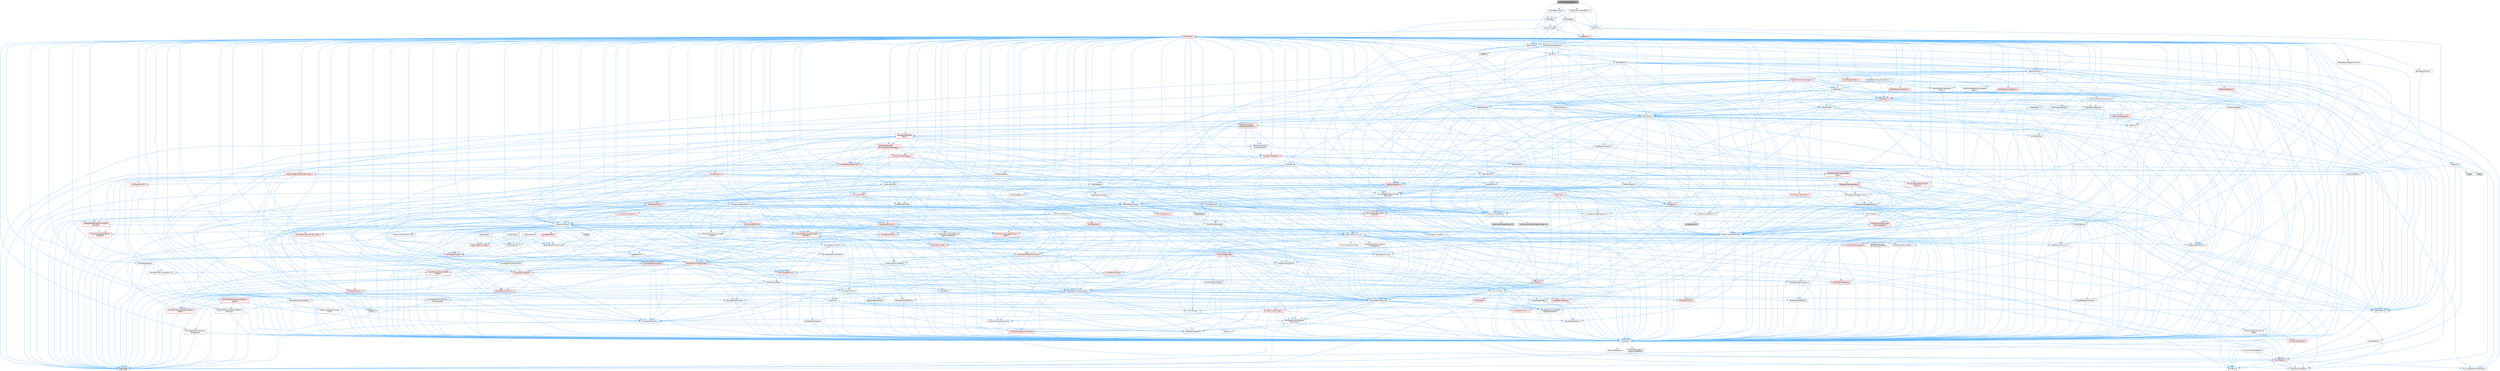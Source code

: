 digraph "IntrRay3OrientedBox3.h"
{
 // INTERACTIVE_SVG=YES
 // LATEX_PDF_SIZE
  bgcolor="transparent";
  edge [fontname=Helvetica,fontsize=10,labelfontname=Helvetica,labelfontsize=10];
  node [fontname=Helvetica,fontsize=10,shape=box,height=0.2,width=0.4];
  Node1 [id="Node000001",label="IntrRay3OrientedBox3.h",height=0.2,width=0.4,color="gray40", fillcolor="grey60", style="filled", fontcolor="black",tooltip=" "];
  Node1 -> Node2 [id="edge1_Node000001_Node000002",color="steelblue1",style="solid",tooltip=" "];
  Node2 [id="Node000002",label="BoxTypes.h",height=0.2,width=0.4,color="grey40", fillcolor="white", style="filled",URL="$d2/da2/BoxTypes_8h.html",tooltip=" "];
  Node2 -> Node3 [id="edge2_Node000002_Node000003",color="steelblue1",style="solid",tooltip=" "];
  Node3 [id="Node000003",label="Math/Box.h",height=0.2,width=0.4,color="grey40", fillcolor="white", style="filled",URL="$de/d0f/Box_8h.html",tooltip=" "];
  Node3 -> Node4 [id="edge3_Node000003_Node000004",color="steelblue1",style="solid",tooltip=" "];
  Node4 [id="Node000004",label="CoreTypes.h",height=0.2,width=0.4,color="grey40", fillcolor="white", style="filled",URL="$dc/dec/CoreTypes_8h.html",tooltip=" "];
  Node4 -> Node5 [id="edge4_Node000004_Node000005",color="steelblue1",style="solid",tooltip=" "];
  Node5 [id="Node000005",label="HAL/Platform.h",height=0.2,width=0.4,color="red", fillcolor="#FFF0F0", style="filled",URL="$d9/dd0/Platform_8h.html",tooltip=" "];
  Node5 -> Node6 [id="edge5_Node000005_Node000006",color="steelblue1",style="solid",tooltip=" "];
  Node6 [id="Node000006",label="Misc/Build.h",height=0.2,width=0.4,color="grey40", fillcolor="white", style="filled",URL="$d3/dbb/Build_8h.html",tooltip=" "];
  Node5 -> Node7 [id="edge6_Node000005_Node000007",color="steelblue1",style="solid",tooltip=" "];
  Node7 [id="Node000007",label="Misc/LargeWorldCoordinates.h",height=0.2,width=0.4,color="grey40", fillcolor="white", style="filled",URL="$d2/dcb/LargeWorldCoordinates_8h.html",tooltip=" "];
  Node5 -> Node8 [id="edge7_Node000005_Node000008",color="steelblue1",style="solid",tooltip=" "];
  Node8 [id="Node000008",label="type_traits",height=0.2,width=0.4,color="grey60", fillcolor="#E0E0E0", style="filled",tooltip=" "];
  Node5 -> Node9 [id="edge8_Node000005_Node000009",color="steelblue1",style="solid",tooltip=" "];
  Node9 [id="Node000009",label="PreprocessorHelpers.h",height=0.2,width=0.4,color="grey40", fillcolor="white", style="filled",URL="$db/ddb/PreprocessorHelpers_8h.html",tooltip=" "];
  Node4 -> Node15 [id="edge9_Node000004_Node000015",color="steelblue1",style="solid",tooltip=" "];
  Node15 [id="Node000015",label="ProfilingDebugging\l/UMemoryDefines.h",height=0.2,width=0.4,color="grey40", fillcolor="white", style="filled",URL="$d2/da2/UMemoryDefines_8h.html",tooltip=" "];
  Node4 -> Node16 [id="edge10_Node000004_Node000016",color="steelblue1",style="solid",tooltip=" "];
  Node16 [id="Node000016",label="Misc/CoreMiscDefines.h",height=0.2,width=0.4,color="grey40", fillcolor="white", style="filled",URL="$da/d38/CoreMiscDefines_8h.html",tooltip=" "];
  Node16 -> Node5 [id="edge11_Node000016_Node000005",color="steelblue1",style="solid",tooltip=" "];
  Node16 -> Node9 [id="edge12_Node000016_Node000009",color="steelblue1",style="solid",tooltip=" "];
  Node4 -> Node17 [id="edge13_Node000004_Node000017",color="steelblue1",style="solid",tooltip=" "];
  Node17 [id="Node000017",label="Misc/CoreDefines.h",height=0.2,width=0.4,color="grey40", fillcolor="white", style="filled",URL="$d3/dd2/CoreDefines_8h.html",tooltip=" "];
  Node3 -> Node18 [id="edge14_Node000003_Node000018",color="steelblue1",style="solid",tooltip=" "];
  Node18 [id="Node000018",label="Misc/AssertionMacros.h",height=0.2,width=0.4,color="grey40", fillcolor="white", style="filled",URL="$d0/dfa/AssertionMacros_8h.html",tooltip=" "];
  Node18 -> Node4 [id="edge15_Node000018_Node000004",color="steelblue1",style="solid",tooltip=" "];
  Node18 -> Node5 [id="edge16_Node000018_Node000005",color="steelblue1",style="solid",tooltip=" "];
  Node18 -> Node19 [id="edge17_Node000018_Node000019",color="steelblue1",style="solid",tooltip=" "];
  Node19 [id="Node000019",label="HAL/PlatformMisc.h",height=0.2,width=0.4,color="red", fillcolor="#FFF0F0", style="filled",URL="$d0/df5/PlatformMisc_8h.html",tooltip=" "];
  Node19 -> Node4 [id="edge18_Node000019_Node000004",color="steelblue1",style="solid",tooltip=" "];
  Node18 -> Node9 [id="edge19_Node000018_Node000009",color="steelblue1",style="solid",tooltip=" "];
  Node18 -> Node55 [id="edge20_Node000018_Node000055",color="steelblue1",style="solid",tooltip=" "];
  Node55 [id="Node000055",label="Templates/EnableIf.h",height=0.2,width=0.4,color="grey40", fillcolor="white", style="filled",URL="$d7/d60/EnableIf_8h.html",tooltip=" "];
  Node55 -> Node4 [id="edge21_Node000055_Node000004",color="steelblue1",style="solid",tooltip=" "];
  Node18 -> Node56 [id="edge22_Node000018_Node000056",color="steelblue1",style="solid",tooltip=" "];
  Node56 [id="Node000056",label="Templates/IsArrayOrRefOf\lTypeByPredicate.h",height=0.2,width=0.4,color="grey40", fillcolor="white", style="filled",URL="$d6/da1/IsArrayOrRefOfTypeByPredicate_8h.html",tooltip=" "];
  Node56 -> Node4 [id="edge23_Node000056_Node000004",color="steelblue1",style="solid",tooltip=" "];
  Node18 -> Node57 [id="edge24_Node000018_Node000057",color="steelblue1",style="solid",tooltip=" "];
  Node57 [id="Node000057",label="Templates/IsValidVariadic\lFunctionArg.h",height=0.2,width=0.4,color="grey40", fillcolor="white", style="filled",URL="$d0/dc8/IsValidVariadicFunctionArg_8h.html",tooltip=" "];
  Node57 -> Node4 [id="edge25_Node000057_Node000004",color="steelblue1",style="solid",tooltip=" "];
  Node57 -> Node58 [id="edge26_Node000057_Node000058",color="steelblue1",style="solid",tooltip=" "];
  Node58 [id="Node000058",label="IsEnum.h",height=0.2,width=0.4,color="grey40", fillcolor="white", style="filled",URL="$d4/de5/IsEnum_8h.html",tooltip=" "];
  Node57 -> Node8 [id="edge27_Node000057_Node000008",color="steelblue1",style="solid",tooltip=" "];
  Node18 -> Node59 [id="edge28_Node000018_Node000059",color="steelblue1",style="solid",tooltip=" "];
  Node59 [id="Node000059",label="Traits/IsCharEncodingCompatible\lWith.h",height=0.2,width=0.4,color="red", fillcolor="#FFF0F0", style="filled",URL="$df/dd1/IsCharEncodingCompatibleWith_8h.html",tooltip=" "];
  Node59 -> Node8 [id="edge29_Node000059_Node000008",color="steelblue1",style="solid",tooltip=" "];
  Node18 -> Node61 [id="edge30_Node000018_Node000061",color="steelblue1",style="solid",tooltip=" "];
  Node61 [id="Node000061",label="Misc/VarArgs.h",height=0.2,width=0.4,color="grey40", fillcolor="white", style="filled",URL="$d5/d6f/VarArgs_8h.html",tooltip=" "];
  Node61 -> Node4 [id="edge31_Node000061_Node000004",color="steelblue1",style="solid",tooltip=" "];
  Node18 -> Node62 [id="edge32_Node000018_Node000062",color="steelblue1",style="solid",tooltip=" "];
  Node62 [id="Node000062",label="String/FormatStringSan.h",height=0.2,width=0.4,color="red", fillcolor="#FFF0F0", style="filled",URL="$d3/d8b/FormatStringSan_8h.html",tooltip=" "];
  Node62 -> Node8 [id="edge33_Node000062_Node000008",color="steelblue1",style="solid",tooltip=" "];
  Node62 -> Node4 [id="edge34_Node000062_Node000004",color="steelblue1",style="solid",tooltip=" "];
  Node62 -> Node63 [id="edge35_Node000062_Node000063",color="steelblue1",style="solid",tooltip=" "];
  Node63 [id="Node000063",label="Templates/Requires.h",height=0.2,width=0.4,color="grey40", fillcolor="white", style="filled",URL="$dc/d96/Requires_8h.html",tooltip=" "];
  Node63 -> Node55 [id="edge36_Node000063_Node000055",color="steelblue1",style="solid",tooltip=" "];
  Node63 -> Node8 [id="edge37_Node000063_Node000008",color="steelblue1",style="solid",tooltip=" "];
  Node62 -> Node64 [id="edge38_Node000062_Node000064",color="steelblue1",style="solid",tooltip=" "];
  Node64 [id="Node000064",label="Templates/Identity.h",height=0.2,width=0.4,color="grey40", fillcolor="white", style="filled",URL="$d0/dd5/Identity_8h.html",tooltip=" "];
  Node62 -> Node57 [id="edge39_Node000062_Node000057",color="steelblue1",style="solid",tooltip=" "];
  Node62 -> Node27 [id="edge40_Node000062_Node000027",color="steelblue1",style="solid",tooltip=" "];
  Node27 [id="Node000027",label="Containers/ContainersFwd.h",height=0.2,width=0.4,color="grey40", fillcolor="white", style="filled",URL="$d4/d0a/ContainersFwd_8h.html",tooltip=" "];
  Node27 -> Node5 [id="edge41_Node000027_Node000005",color="steelblue1",style="solid",tooltip=" "];
  Node27 -> Node4 [id="edge42_Node000027_Node000004",color="steelblue1",style="solid",tooltip=" "];
  Node27 -> Node24 [id="edge43_Node000027_Node000024",color="steelblue1",style="solid",tooltip=" "];
  Node24 [id="Node000024",label="Traits/IsContiguousContainer.h",height=0.2,width=0.4,color="red", fillcolor="#FFF0F0", style="filled",URL="$d5/d3c/IsContiguousContainer_8h.html",tooltip=" "];
  Node24 -> Node4 [id="edge44_Node000024_Node000004",color="steelblue1",style="solid",tooltip=" "];
  Node18 -> Node68 [id="edge45_Node000018_Node000068",color="steelblue1",style="solid",tooltip=" "];
  Node68 [id="Node000068",label="atomic",height=0.2,width=0.4,color="grey60", fillcolor="#E0E0E0", style="filled",tooltip=" "];
  Node3 -> Node28 [id="edge46_Node000003_Node000028",color="steelblue1",style="solid",tooltip=" "];
  Node28 [id="Node000028",label="Math/MathFwd.h",height=0.2,width=0.4,color="grey40", fillcolor="white", style="filled",URL="$d2/d10/MathFwd_8h.html",tooltip=" "];
  Node28 -> Node5 [id="edge47_Node000028_Node000005",color="steelblue1",style="solid",tooltip=" "];
  Node3 -> Node69 [id="edge48_Node000003_Node000069",color="steelblue1",style="solid",tooltip=" "];
  Node69 [id="Node000069",label="Math/UnrealMathUtility.h",height=0.2,width=0.4,color="grey40", fillcolor="white", style="filled",URL="$db/db8/UnrealMathUtility_8h.html",tooltip=" "];
  Node69 -> Node4 [id="edge49_Node000069_Node000004",color="steelblue1",style="solid",tooltip=" "];
  Node69 -> Node18 [id="edge50_Node000069_Node000018",color="steelblue1",style="solid",tooltip=" "];
  Node69 -> Node70 [id="edge51_Node000069_Node000070",color="steelblue1",style="solid",tooltip=" "];
  Node70 [id="Node000070",label="HAL/PlatformMath.h",height=0.2,width=0.4,color="red", fillcolor="#FFF0F0", style="filled",URL="$dc/d53/PlatformMath_8h.html",tooltip=" "];
  Node70 -> Node4 [id="edge52_Node000070_Node000004",color="steelblue1",style="solid",tooltip=" "];
  Node69 -> Node28 [id="edge53_Node000069_Node000028",color="steelblue1",style="solid",tooltip=" "];
  Node69 -> Node64 [id="edge54_Node000069_Node000064",color="steelblue1",style="solid",tooltip=" "];
  Node69 -> Node63 [id="edge55_Node000069_Node000063",color="steelblue1",style="solid",tooltip=" "];
  Node3 -> Node89 [id="edge56_Node000003_Node000089",color="steelblue1",style="solid",tooltip=" "];
  Node89 [id="Node000089",label="Containers/UnrealString.h",height=0.2,width=0.4,color="grey40", fillcolor="white", style="filled",URL="$d5/dba/UnrealString_8h.html",tooltip=" "];
  Node89 -> Node90 [id="edge57_Node000089_Node000090",color="steelblue1",style="solid",tooltip=" "];
  Node90 [id="Node000090",label="Containers/UnrealStringIncludes.h.inl",height=0.2,width=0.4,color="grey60", fillcolor="#E0E0E0", style="filled",tooltip=" "];
  Node89 -> Node91 [id="edge58_Node000089_Node000091",color="steelblue1",style="solid",tooltip=" "];
  Node91 [id="Node000091",label="Containers/UnrealString.h.inl",height=0.2,width=0.4,color="grey60", fillcolor="#E0E0E0", style="filled",tooltip=" "];
  Node89 -> Node92 [id="edge59_Node000089_Node000092",color="steelblue1",style="solid",tooltip=" "];
  Node92 [id="Node000092",label="Misc/StringFormatArg.h",height=0.2,width=0.4,color="grey40", fillcolor="white", style="filled",URL="$d2/d16/StringFormatArg_8h.html",tooltip=" "];
  Node92 -> Node27 [id="edge60_Node000092_Node000027",color="steelblue1",style="solid",tooltip=" "];
  Node3 -> Node93 [id="edge61_Node000003_Node000093",color="steelblue1",style="solid",tooltip=" "];
  Node93 [id="Node000093",label="Math/Vector.h",height=0.2,width=0.4,color="grey40", fillcolor="white", style="filled",URL="$d6/dbe/Vector_8h.html",tooltip=" "];
  Node93 -> Node4 [id="edge62_Node000093_Node000004",color="steelblue1",style="solid",tooltip=" "];
  Node93 -> Node18 [id="edge63_Node000093_Node000018",color="steelblue1",style="solid",tooltip=" "];
  Node93 -> Node28 [id="edge64_Node000093_Node000028",color="steelblue1",style="solid",tooltip=" "];
  Node93 -> Node41 [id="edge65_Node000093_Node000041",color="steelblue1",style="solid",tooltip=" "];
  Node41 [id="Node000041",label="Math/NumericLimits.h",height=0.2,width=0.4,color="grey40", fillcolor="white", style="filled",URL="$df/d1b/NumericLimits_8h.html",tooltip=" "];
  Node41 -> Node4 [id="edge66_Node000041_Node000004",color="steelblue1",style="solid",tooltip=" "];
  Node93 -> Node94 [id="edge67_Node000093_Node000094",color="steelblue1",style="solid",tooltip=" "];
  Node94 [id="Node000094",label="Misc/Crc.h",height=0.2,width=0.4,color="red", fillcolor="#FFF0F0", style="filled",URL="$d4/dd2/Crc_8h.html",tooltip=" "];
  Node94 -> Node4 [id="edge68_Node000094_Node000004",color="steelblue1",style="solid",tooltip=" "];
  Node94 -> Node95 [id="edge69_Node000094_Node000095",color="steelblue1",style="solid",tooltip=" "];
  Node95 [id="Node000095",label="HAL/PlatformString.h",height=0.2,width=0.4,color="red", fillcolor="#FFF0F0", style="filled",URL="$db/db5/PlatformString_8h.html",tooltip=" "];
  Node95 -> Node4 [id="edge70_Node000095_Node000004",color="steelblue1",style="solid",tooltip=" "];
  Node94 -> Node18 [id="edge71_Node000094_Node000018",color="steelblue1",style="solid",tooltip=" "];
  Node94 -> Node97 [id="edge72_Node000094_Node000097",color="steelblue1",style="solid",tooltip=" "];
  Node97 [id="Node000097",label="Misc/CString.h",height=0.2,width=0.4,color="grey40", fillcolor="white", style="filled",URL="$d2/d49/CString_8h.html",tooltip=" "];
  Node97 -> Node4 [id="edge73_Node000097_Node000004",color="steelblue1",style="solid",tooltip=" "];
  Node97 -> Node31 [id="edge74_Node000097_Node000031",color="steelblue1",style="solid",tooltip=" "];
  Node31 [id="Node000031",label="HAL/PlatformCrt.h",height=0.2,width=0.4,color="red", fillcolor="#FFF0F0", style="filled",URL="$d8/d75/PlatformCrt_8h.html",tooltip=" "];
  Node97 -> Node95 [id="edge75_Node000097_Node000095",color="steelblue1",style="solid",tooltip=" "];
  Node97 -> Node18 [id="edge76_Node000097_Node000018",color="steelblue1",style="solid",tooltip=" "];
  Node97 -> Node98 [id="edge77_Node000097_Node000098",color="steelblue1",style="solid",tooltip=" "];
  Node98 [id="Node000098",label="Misc/Char.h",height=0.2,width=0.4,color="red", fillcolor="#FFF0F0", style="filled",URL="$d0/d58/Char_8h.html",tooltip=" "];
  Node98 -> Node4 [id="edge78_Node000098_Node000004",color="steelblue1",style="solid",tooltip=" "];
  Node98 -> Node8 [id="edge79_Node000098_Node000008",color="steelblue1",style="solid",tooltip=" "];
  Node97 -> Node61 [id="edge80_Node000097_Node000061",color="steelblue1",style="solid",tooltip=" "];
  Node97 -> Node56 [id="edge81_Node000097_Node000056",color="steelblue1",style="solid",tooltip=" "];
  Node97 -> Node57 [id="edge82_Node000097_Node000057",color="steelblue1",style="solid",tooltip=" "];
  Node97 -> Node59 [id="edge83_Node000097_Node000059",color="steelblue1",style="solid",tooltip=" "];
  Node94 -> Node98 [id="edge84_Node000094_Node000098",color="steelblue1",style="solid",tooltip=" "];
  Node94 -> Node76 [id="edge85_Node000094_Node000076",color="steelblue1",style="solid",tooltip=" "];
  Node76 [id="Node000076",label="Templates/UnrealTypeTraits.h",height=0.2,width=0.4,color="grey40", fillcolor="white", style="filled",URL="$d2/d2d/UnrealTypeTraits_8h.html",tooltip=" "];
  Node76 -> Node4 [id="edge86_Node000076_Node000004",color="steelblue1",style="solid",tooltip=" "];
  Node76 -> Node77 [id="edge87_Node000076_Node000077",color="steelblue1",style="solid",tooltip=" "];
  Node77 [id="Node000077",label="Templates/IsPointer.h",height=0.2,width=0.4,color="grey40", fillcolor="white", style="filled",URL="$d7/d05/IsPointer_8h.html",tooltip=" "];
  Node77 -> Node4 [id="edge88_Node000077_Node000004",color="steelblue1",style="solid",tooltip=" "];
  Node76 -> Node18 [id="edge89_Node000076_Node000018",color="steelblue1",style="solid",tooltip=" "];
  Node76 -> Node72 [id="edge90_Node000076_Node000072",color="steelblue1",style="solid",tooltip=" "];
  Node72 [id="Node000072",label="Templates/AndOrNot.h",height=0.2,width=0.4,color="grey40", fillcolor="white", style="filled",URL="$db/d0a/AndOrNot_8h.html",tooltip=" "];
  Node72 -> Node4 [id="edge91_Node000072_Node000004",color="steelblue1",style="solid",tooltip=" "];
  Node76 -> Node55 [id="edge92_Node000076_Node000055",color="steelblue1",style="solid",tooltip=" "];
  Node76 -> Node78 [id="edge93_Node000076_Node000078",color="steelblue1",style="solid",tooltip=" "];
  Node78 [id="Node000078",label="Templates/IsArithmetic.h",height=0.2,width=0.4,color="grey40", fillcolor="white", style="filled",URL="$d2/d5d/IsArithmetic_8h.html",tooltip=" "];
  Node78 -> Node4 [id="edge94_Node000078_Node000004",color="steelblue1",style="solid",tooltip=" "];
  Node76 -> Node58 [id="edge95_Node000076_Node000058",color="steelblue1",style="solid",tooltip=" "];
  Node76 -> Node79 [id="edge96_Node000076_Node000079",color="steelblue1",style="solid",tooltip=" "];
  Node79 [id="Node000079",label="Templates/Models.h",height=0.2,width=0.4,color="grey40", fillcolor="white", style="filled",URL="$d3/d0c/Models_8h.html",tooltip=" "];
  Node79 -> Node64 [id="edge97_Node000079_Node000064",color="steelblue1",style="solid",tooltip=" "];
  Node76 -> Node80 [id="edge98_Node000076_Node000080",color="steelblue1",style="solid",tooltip=" "];
  Node80 [id="Node000080",label="Templates/IsPODType.h",height=0.2,width=0.4,color="grey40", fillcolor="white", style="filled",URL="$d7/db1/IsPODType_8h.html",tooltip=" "];
  Node80 -> Node4 [id="edge99_Node000080_Node000004",color="steelblue1",style="solid",tooltip=" "];
  Node76 -> Node81 [id="edge100_Node000076_Node000081",color="steelblue1",style="solid",tooltip=" "];
  Node81 [id="Node000081",label="Templates/IsUECoreType.h",height=0.2,width=0.4,color="grey40", fillcolor="white", style="filled",URL="$d1/db8/IsUECoreType_8h.html",tooltip=" "];
  Node81 -> Node4 [id="edge101_Node000081_Node000004",color="steelblue1",style="solid",tooltip=" "];
  Node81 -> Node8 [id="edge102_Node000081_Node000008",color="steelblue1",style="solid",tooltip=" "];
  Node76 -> Node82 [id="edge103_Node000076_Node000082",color="steelblue1",style="solid",tooltip=" "];
  Node82 [id="Node000082",label="Templates/IsTriviallyCopy\lConstructible.h",height=0.2,width=0.4,color="grey40", fillcolor="white", style="filled",URL="$d3/d78/IsTriviallyCopyConstructible_8h.html",tooltip=" "];
  Node82 -> Node4 [id="edge104_Node000082_Node000004",color="steelblue1",style="solid",tooltip=" "];
  Node82 -> Node8 [id="edge105_Node000082_Node000008",color="steelblue1",style="solid",tooltip=" "];
  Node93 -> Node69 [id="edge106_Node000093_Node000069",color="steelblue1",style="solid",tooltip=" "];
  Node93 -> Node89 [id="edge107_Node000093_Node000089",color="steelblue1",style="solid",tooltip=" "];
  Node93 -> Node102 [id="edge108_Node000093_Node000102",color="steelblue1",style="solid",tooltip=" "];
  Node102 [id="Node000102",label="Misc/Parse.h",height=0.2,width=0.4,color="red", fillcolor="#FFF0F0", style="filled",URL="$dc/d71/Parse_8h.html",tooltip=" "];
  Node102 -> Node21 [id="edge109_Node000102_Node000021",color="steelblue1",style="solid",tooltip=" "];
  Node21 [id="Node000021",label="Containers/StringFwd.h",height=0.2,width=0.4,color="grey40", fillcolor="white", style="filled",URL="$df/d37/StringFwd_8h.html",tooltip=" "];
  Node21 -> Node4 [id="edge110_Node000021_Node000004",color="steelblue1",style="solid",tooltip=" "];
  Node21 -> Node22 [id="edge111_Node000021_Node000022",color="steelblue1",style="solid",tooltip=" "];
  Node22 [id="Node000022",label="Traits/ElementType.h",height=0.2,width=0.4,color="red", fillcolor="#FFF0F0", style="filled",URL="$d5/d4f/ElementType_8h.html",tooltip=" "];
  Node22 -> Node5 [id="edge112_Node000022_Node000005",color="steelblue1",style="solid",tooltip=" "];
  Node22 -> Node8 [id="edge113_Node000022_Node000008",color="steelblue1",style="solid",tooltip=" "];
  Node21 -> Node24 [id="edge114_Node000021_Node000024",color="steelblue1",style="solid",tooltip=" "];
  Node102 -> Node89 [id="edge115_Node000102_Node000089",color="steelblue1",style="solid",tooltip=" "];
  Node102 -> Node4 [id="edge116_Node000102_Node000004",color="steelblue1",style="solid",tooltip=" "];
  Node102 -> Node31 [id="edge117_Node000102_Node000031",color="steelblue1",style="solid",tooltip=" "];
  Node102 -> Node6 [id="edge118_Node000102_Node000006",color="steelblue1",style="solid",tooltip=" "];
  Node102 -> Node103 [id="edge119_Node000102_Node000103",color="steelblue1",style="solid",tooltip=" "];
  Node103 [id="Node000103",label="Templates/Function.h",height=0.2,width=0.4,color="red", fillcolor="#FFF0F0", style="filled",URL="$df/df5/Function_8h.html",tooltip=" "];
  Node103 -> Node4 [id="edge120_Node000103_Node000004",color="steelblue1",style="solid",tooltip=" "];
  Node103 -> Node18 [id="edge121_Node000103_Node000018",color="steelblue1",style="solid",tooltip=" "];
  Node103 -> Node104 [id="edge122_Node000103_Node000104",color="steelblue1",style="solid",tooltip=" "];
  Node104 [id="Node000104",label="Misc/IntrusiveUnsetOptional\lState.h",height=0.2,width=0.4,color="red", fillcolor="#FFF0F0", style="filled",URL="$d2/d0a/IntrusiveUnsetOptionalState_8h.html",tooltip=" "];
  Node103 -> Node106 [id="edge123_Node000103_Node000106",color="steelblue1",style="solid",tooltip=" "];
  Node106 [id="Node000106",label="HAL/UnrealMemory.h",height=0.2,width=0.4,color="red", fillcolor="#FFF0F0", style="filled",URL="$d9/d96/UnrealMemory_8h.html",tooltip=" "];
  Node106 -> Node4 [id="edge124_Node000106_Node000004",color="steelblue1",style="solid",tooltip=" "];
  Node106 -> Node108 [id="edge125_Node000106_Node000108",color="steelblue1",style="solid",tooltip=" "];
  Node108 [id="Node000108",label="HAL/MemoryBase.h",height=0.2,width=0.4,color="grey40", fillcolor="white", style="filled",URL="$d6/d9f/MemoryBase_8h.html",tooltip=" "];
  Node108 -> Node4 [id="edge126_Node000108_Node000004",color="steelblue1",style="solid",tooltip=" "];
  Node108 -> Node48 [id="edge127_Node000108_Node000048",color="steelblue1",style="solid",tooltip=" "];
  Node48 [id="Node000048",label="HAL/PlatformAtomics.h",height=0.2,width=0.4,color="red", fillcolor="#FFF0F0", style="filled",URL="$d3/d36/PlatformAtomics_8h.html",tooltip=" "];
  Node48 -> Node4 [id="edge128_Node000048_Node000004",color="steelblue1",style="solid",tooltip=" "];
  Node108 -> Node31 [id="edge129_Node000108_Node000031",color="steelblue1",style="solid",tooltip=" "];
  Node108 -> Node109 [id="edge130_Node000108_Node000109",color="steelblue1",style="solid",tooltip=" "];
  Node109 [id="Node000109",label="Misc/Exec.h",height=0.2,width=0.4,color="grey40", fillcolor="white", style="filled",URL="$de/ddb/Exec_8h.html",tooltip=" "];
  Node109 -> Node4 [id="edge131_Node000109_Node000004",color="steelblue1",style="solid",tooltip=" "];
  Node109 -> Node18 [id="edge132_Node000109_Node000018",color="steelblue1",style="solid",tooltip=" "];
  Node108 -> Node110 [id="edge133_Node000108_Node000110",color="steelblue1",style="solid",tooltip=" "];
  Node110 [id="Node000110",label="Misc/OutputDevice.h",height=0.2,width=0.4,color="grey40", fillcolor="white", style="filled",URL="$d7/d32/OutputDevice_8h.html",tooltip=" "];
  Node110 -> Node26 [id="edge134_Node000110_Node000026",color="steelblue1",style="solid",tooltip=" "];
  Node26 [id="Node000026",label="CoreFwd.h",height=0.2,width=0.4,color="grey40", fillcolor="white", style="filled",URL="$d1/d1e/CoreFwd_8h.html",tooltip=" "];
  Node26 -> Node4 [id="edge135_Node000026_Node000004",color="steelblue1",style="solid",tooltip=" "];
  Node26 -> Node27 [id="edge136_Node000026_Node000027",color="steelblue1",style="solid",tooltip=" "];
  Node26 -> Node28 [id="edge137_Node000026_Node000028",color="steelblue1",style="solid",tooltip=" "];
  Node26 -> Node29 [id="edge138_Node000026_Node000029",color="steelblue1",style="solid",tooltip=" "];
  Node29 [id="Node000029",label="UObject/UObjectHierarchy\lFwd.h",height=0.2,width=0.4,color="grey40", fillcolor="white", style="filled",URL="$d3/d13/UObjectHierarchyFwd_8h.html",tooltip=" "];
  Node110 -> Node4 [id="edge139_Node000110_Node000004",color="steelblue1",style="solid",tooltip=" "];
  Node110 -> Node111 [id="edge140_Node000110_Node000111",color="steelblue1",style="solid",tooltip=" "];
  Node111 [id="Node000111",label="Logging/LogVerbosity.h",height=0.2,width=0.4,color="grey40", fillcolor="white", style="filled",URL="$d2/d8f/LogVerbosity_8h.html",tooltip=" "];
  Node111 -> Node4 [id="edge141_Node000111_Node000004",color="steelblue1",style="solid",tooltip=" "];
  Node110 -> Node61 [id="edge142_Node000110_Node000061",color="steelblue1",style="solid",tooltip=" "];
  Node110 -> Node56 [id="edge143_Node000110_Node000056",color="steelblue1",style="solid",tooltip=" "];
  Node110 -> Node57 [id="edge144_Node000110_Node000057",color="steelblue1",style="solid",tooltip=" "];
  Node110 -> Node59 [id="edge145_Node000110_Node000059",color="steelblue1",style="solid",tooltip=" "];
  Node108 -> Node112 [id="edge146_Node000108_Node000112",color="steelblue1",style="solid",tooltip=" "];
  Node112 [id="Node000112",label="Templates/Atomic.h",height=0.2,width=0.4,color="red", fillcolor="#FFF0F0", style="filled",URL="$d3/d91/Atomic_8h.html",tooltip=" "];
  Node112 -> Node68 [id="edge147_Node000112_Node000068",color="steelblue1",style="solid",tooltip=" "];
  Node106 -> Node117 [id="edge148_Node000106_Node000117",color="steelblue1",style="solid",tooltip=" "];
  Node117 [id="Node000117",label="HAL/PlatformMemory.h",height=0.2,width=0.4,color="red", fillcolor="#FFF0F0", style="filled",URL="$de/d68/PlatformMemory_8h.html",tooltip=" "];
  Node117 -> Node4 [id="edge149_Node000117_Node000004",color="steelblue1",style="solid",tooltip=" "];
  Node106 -> Node77 [id="edge150_Node000106_Node000077",color="steelblue1",style="solid",tooltip=" "];
  Node103 -> Node76 [id="edge151_Node000103_Node000076",color="steelblue1",style="solid",tooltip=" "];
  Node103 -> Node121 [id="edge152_Node000103_Node000121",color="steelblue1",style="solid",tooltip=" "];
  Node121 [id="Node000121",label="Templates/Invoke.h",height=0.2,width=0.4,color="red", fillcolor="#FFF0F0", style="filled",URL="$d7/deb/Invoke_8h.html",tooltip=" "];
  Node121 -> Node4 [id="edge153_Node000121_Node000004",color="steelblue1",style="solid",tooltip=" "];
  Node121 -> Node123 [id="edge154_Node000121_Node000123",color="steelblue1",style="solid",tooltip=" "];
  Node123 [id="Node000123",label="Templates/UnrealTemplate.h",height=0.2,width=0.4,color="red", fillcolor="#FFF0F0", style="filled",URL="$d4/d24/UnrealTemplate_8h.html",tooltip=" "];
  Node123 -> Node4 [id="edge155_Node000123_Node000004",color="steelblue1",style="solid",tooltip=" "];
  Node123 -> Node77 [id="edge156_Node000123_Node000077",color="steelblue1",style="solid",tooltip=" "];
  Node123 -> Node106 [id="edge157_Node000123_Node000106",color="steelblue1",style="solid",tooltip=" "];
  Node123 -> Node76 [id="edge158_Node000123_Node000076",color="steelblue1",style="solid",tooltip=" "];
  Node123 -> Node74 [id="edge159_Node000123_Node000074",color="steelblue1",style="solid",tooltip=" "];
  Node74 [id="Node000074",label="Templates/RemoveReference.h",height=0.2,width=0.4,color="grey40", fillcolor="white", style="filled",URL="$da/dbe/RemoveReference_8h.html",tooltip=" "];
  Node74 -> Node4 [id="edge160_Node000074_Node000004",color="steelblue1",style="solid",tooltip=" "];
  Node123 -> Node63 [id="edge161_Node000123_Node000063",color="steelblue1",style="solid",tooltip=" "];
  Node123 -> Node86 [id="edge162_Node000123_Node000086",color="steelblue1",style="solid",tooltip=" "];
  Node86 [id="Node000086",label="Templates/TypeCompatible\lBytes.h",height=0.2,width=0.4,color="red", fillcolor="#FFF0F0", style="filled",URL="$df/d0a/TypeCompatibleBytes_8h.html",tooltip=" "];
  Node86 -> Node4 [id="edge163_Node000086_Node000004",color="steelblue1",style="solid",tooltip=" "];
  Node86 -> Node8 [id="edge164_Node000086_Node000008",color="steelblue1",style="solid",tooltip=" "];
  Node123 -> Node64 [id="edge165_Node000123_Node000064",color="steelblue1",style="solid",tooltip=" "];
  Node123 -> Node24 [id="edge166_Node000123_Node000024",color="steelblue1",style="solid",tooltip=" "];
  Node123 -> Node8 [id="edge167_Node000123_Node000008",color="steelblue1",style="solid",tooltip=" "];
  Node121 -> Node8 [id="edge168_Node000121_Node000008",color="steelblue1",style="solid",tooltip=" "];
  Node103 -> Node123 [id="edge169_Node000103_Node000123",color="steelblue1",style="solid",tooltip=" "];
  Node103 -> Node63 [id="edge170_Node000103_Node000063",color="steelblue1",style="solid",tooltip=" "];
  Node103 -> Node69 [id="edge171_Node000103_Node000069",color="steelblue1",style="solid",tooltip=" "];
  Node103 -> Node8 [id="edge172_Node000103_Node000008",color="steelblue1",style="solid",tooltip=" "];
  Node93 -> Node127 [id="edge173_Node000093_Node000127",color="steelblue1",style="solid",tooltip=" "];
  Node127 [id="Node000127",label="Misc/LargeWorldCoordinates\lSerializer.h",height=0.2,width=0.4,color="grey40", fillcolor="white", style="filled",URL="$d7/df9/LargeWorldCoordinatesSerializer_8h.html",tooltip=" "];
  Node127 -> Node128 [id="edge174_Node000127_Node000128",color="steelblue1",style="solid",tooltip=" "];
  Node128 [id="Node000128",label="UObject/NameTypes.h",height=0.2,width=0.4,color="grey40", fillcolor="white", style="filled",URL="$d6/d35/NameTypes_8h.html",tooltip=" "];
  Node128 -> Node4 [id="edge175_Node000128_Node000004",color="steelblue1",style="solid",tooltip=" "];
  Node128 -> Node18 [id="edge176_Node000128_Node000018",color="steelblue1",style="solid",tooltip=" "];
  Node128 -> Node106 [id="edge177_Node000128_Node000106",color="steelblue1",style="solid",tooltip=" "];
  Node128 -> Node76 [id="edge178_Node000128_Node000076",color="steelblue1",style="solid",tooltip=" "];
  Node128 -> Node123 [id="edge179_Node000128_Node000123",color="steelblue1",style="solid",tooltip=" "];
  Node128 -> Node89 [id="edge180_Node000128_Node000089",color="steelblue1",style="solid",tooltip=" "];
  Node128 -> Node129 [id="edge181_Node000128_Node000129",color="steelblue1",style="solid",tooltip=" "];
  Node129 [id="Node000129",label="HAL/CriticalSection.h",height=0.2,width=0.4,color="red", fillcolor="#FFF0F0", style="filled",URL="$d6/d90/CriticalSection_8h.html",tooltip=" "];
  Node128 -> Node132 [id="edge182_Node000128_Node000132",color="steelblue1",style="solid",tooltip=" "];
  Node132 [id="Node000132",label="Containers/StringConv.h",height=0.2,width=0.4,color="grey40", fillcolor="white", style="filled",URL="$d3/ddf/StringConv_8h.html",tooltip=" "];
  Node132 -> Node4 [id="edge183_Node000132_Node000004",color="steelblue1",style="solid",tooltip=" "];
  Node132 -> Node18 [id="edge184_Node000132_Node000018",color="steelblue1",style="solid",tooltip=" "];
  Node132 -> Node133 [id="edge185_Node000132_Node000133",color="steelblue1",style="solid",tooltip=" "];
  Node133 [id="Node000133",label="Containers/ContainerAllocation\lPolicies.h",height=0.2,width=0.4,color="red", fillcolor="#FFF0F0", style="filled",URL="$d7/dff/ContainerAllocationPolicies_8h.html",tooltip=" "];
  Node133 -> Node4 [id="edge186_Node000133_Node000004",color="steelblue1",style="solid",tooltip=" "];
  Node133 -> Node133 [id="edge187_Node000133_Node000133",color="steelblue1",style="solid",tooltip=" "];
  Node133 -> Node70 [id="edge188_Node000133_Node000070",color="steelblue1",style="solid",tooltip=" "];
  Node133 -> Node106 [id="edge189_Node000133_Node000106",color="steelblue1",style="solid",tooltip=" "];
  Node133 -> Node41 [id="edge190_Node000133_Node000041",color="steelblue1",style="solid",tooltip=" "];
  Node133 -> Node18 [id="edge191_Node000133_Node000018",color="steelblue1",style="solid",tooltip=" "];
  Node133 -> Node136 [id="edge192_Node000133_Node000136",color="steelblue1",style="solid",tooltip=" "];
  Node136 [id="Node000136",label="Templates/MemoryOps.h",height=0.2,width=0.4,color="red", fillcolor="#FFF0F0", style="filled",URL="$db/dea/MemoryOps_8h.html",tooltip=" "];
  Node136 -> Node4 [id="edge193_Node000136_Node000004",color="steelblue1",style="solid",tooltip=" "];
  Node136 -> Node106 [id="edge194_Node000136_Node000106",color="steelblue1",style="solid",tooltip=" "];
  Node136 -> Node116 [id="edge195_Node000136_Node000116",color="steelblue1",style="solid",tooltip=" "];
  Node116 [id="Node000116",label="Templates/IsTriviallyCopy\lAssignable.h",height=0.2,width=0.4,color="grey40", fillcolor="white", style="filled",URL="$d2/df2/IsTriviallyCopyAssignable_8h.html",tooltip=" "];
  Node116 -> Node4 [id="edge196_Node000116_Node000004",color="steelblue1",style="solid",tooltip=" "];
  Node116 -> Node8 [id="edge197_Node000116_Node000008",color="steelblue1",style="solid",tooltip=" "];
  Node136 -> Node82 [id="edge198_Node000136_Node000082",color="steelblue1",style="solid",tooltip=" "];
  Node136 -> Node63 [id="edge199_Node000136_Node000063",color="steelblue1",style="solid",tooltip=" "];
  Node136 -> Node76 [id="edge200_Node000136_Node000076",color="steelblue1",style="solid",tooltip=" "];
  Node136 -> Node8 [id="edge201_Node000136_Node000008",color="steelblue1",style="solid",tooltip=" "];
  Node133 -> Node86 [id="edge202_Node000133_Node000086",color="steelblue1",style="solid",tooltip=" "];
  Node133 -> Node8 [id="edge203_Node000133_Node000008",color="steelblue1",style="solid",tooltip=" "];
  Node132 -> Node137 [id="edge204_Node000132_Node000137",color="steelblue1",style="solid",tooltip=" "];
  Node137 [id="Node000137",label="Containers/Array.h",height=0.2,width=0.4,color="grey40", fillcolor="white", style="filled",URL="$df/dd0/Array_8h.html",tooltip=" "];
  Node137 -> Node4 [id="edge205_Node000137_Node000004",color="steelblue1",style="solid",tooltip=" "];
  Node137 -> Node18 [id="edge206_Node000137_Node000018",color="steelblue1",style="solid",tooltip=" "];
  Node137 -> Node104 [id="edge207_Node000137_Node000104",color="steelblue1",style="solid",tooltip=" "];
  Node137 -> Node138 [id="edge208_Node000137_Node000138",color="steelblue1",style="solid",tooltip=" "];
  Node138 [id="Node000138",label="Misc/ReverseIterate.h",height=0.2,width=0.4,color="red", fillcolor="#FFF0F0", style="filled",URL="$db/de3/ReverseIterate_8h.html",tooltip=" "];
  Node138 -> Node5 [id="edge209_Node000138_Node000005",color="steelblue1",style="solid",tooltip=" "];
  Node137 -> Node106 [id="edge210_Node000137_Node000106",color="steelblue1",style="solid",tooltip=" "];
  Node137 -> Node76 [id="edge211_Node000137_Node000076",color="steelblue1",style="solid",tooltip=" "];
  Node137 -> Node123 [id="edge212_Node000137_Node000123",color="steelblue1",style="solid",tooltip=" "];
  Node137 -> Node140 [id="edge213_Node000137_Node000140",color="steelblue1",style="solid",tooltip=" "];
  Node140 [id="Node000140",label="Containers/AllowShrinking.h",height=0.2,width=0.4,color="grey40", fillcolor="white", style="filled",URL="$d7/d1a/AllowShrinking_8h.html",tooltip=" "];
  Node140 -> Node4 [id="edge214_Node000140_Node000004",color="steelblue1",style="solid",tooltip=" "];
  Node137 -> Node133 [id="edge215_Node000137_Node000133",color="steelblue1",style="solid",tooltip=" "];
  Node137 -> Node141 [id="edge216_Node000137_Node000141",color="steelblue1",style="solid",tooltip=" "];
  Node141 [id="Node000141",label="Containers/ContainerElement\lTypeCompatibility.h",height=0.2,width=0.4,color="grey40", fillcolor="white", style="filled",URL="$df/ddf/ContainerElementTypeCompatibility_8h.html",tooltip=" "];
  Node141 -> Node4 [id="edge217_Node000141_Node000004",color="steelblue1",style="solid",tooltip=" "];
  Node141 -> Node76 [id="edge218_Node000141_Node000076",color="steelblue1",style="solid",tooltip=" "];
  Node137 -> Node142 [id="edge219_Node000137_Node000142",color="steelblue1",style="solid",tooltip=" "];
  Node142 [id="Node000142",label="Serialization/Archive.h",height=0.2,width=0.4,color="grey40", fillcolor="white", style="filled",URL="$d7/d3b/Archive_8h.html",tooltip=" "];
  Node142 -> Node26 [id="edge220_Node000142_Node000026",color="steelblue1",style="solid",tooltip=" "];
  Node142 -> Node4 [id="edge221_Node000142_Node000004",color="steelblue1",style="solid",tooltip=" "];
  Node142 -> Node143 [id="edge222_Node000142_Node000143",color="steelblue1",style="solid",tooltip=" "];
  Node143 [id="Node000143",label="HAL/PlatformProperties.h",height=0.2,width=0.4,color="red", fillcolor="#FFF0F0", style="filled",URL="$d9/db0/PlatformProperties_8h.html",tooltip=" "];
  Node143 -> Node4 [id="edge223_Node000143_Node000004",color="steelblue1",style="solid",tooltip=" "];
  Node142 -> Node146 [id="edge224_Node000142_Node000146",color="steelblue1",style="solid",tooltip=" "];
  Node146 [id="Node000146",label="Internationalization\l/TextNamespaceFwd.h",height=0.2,width=0.4,color="grey40", fillcolor="white", style="filled",URL="$d8/d97/TextNamespaceFwd_8h.html",tooltip=" "];
  Node146 -> Node4 [id="edge225_Node000146_Node000004",color="steelblue1",style="solid",tooltip=" "];
  Node142 -> Node28 [id="edge226_Node000142_Node000028",color="steelblue1",style="solid",tooltip=" "];
  Node142 -> Node18 [id="edge227_Node000142_Node000018",color="steelblue1",style="solid",tooltip=" "];
  Node142 -> Node6 [id="edge228_Node000142_Node000006",color="steelblue1",style="solid",tooltip=" "];
  Node142 -> Node42 [id="edge229_Node000142_Node000042",color="steelblue1",style="solid",tooltip=" "];
  Node42 [id="Node000042",label="Misc/CompressionFlags.h",height=0.2,width=0.4,color="grey40", fillcolor="white", style="filled",URL="$d9/d76/CompressionFlags_8h.html",tooltip=" "];
  Node142 -> Node147 [id="edge230_Node000142_Node000147",color="steelblue1",style="solid",tooltip=" "];
  Node147 [id="Node000147",label="Misc/EngineVersionBase.h",height=0.2,width=0.4,color="grey40", fillcolor="white", style="filled",URL="$d5/d2b/EngineVersionBase_8h.html",tooltip=" "];
  Node147 -> Node4 [id="edge231_Node000147_Node000004",color="steelblue1",style="solid",tooltip=" "];
  Node142 -> Node61 [id="edge232_Node000142_Node000061",color="steelblue1",style="solid",tooltip=" "];
  Node142 -> Node148 [id="edge233_Node000142_Node000148",color="steelblue1",style="solid",tooltip=" "];
  Node148 [id="Node000148",label="Serialization/ArchiveCook\lData.h",height=0.2,width=0.4,color="grey40", fillcolor="white", style="filled",URL="$dc/db6/ArchiveCookData_8h.html",tooltip=" "];
  Node148 -> Node5 [id="edge234_Node000148_Node000005",color="steelblue1",style="solid",tooltip=" "];
  Node142 -> Node149 [id="edge235_Node000142_Node000149",color="steelblue1",style="solid",tooltip=" "];
  Node149 [id="Node000149",label="Serialization/ArchiveSave\lPackageData.h",height=0.2,width=0.4,color="grey40", fillcolor="white", style="filled",URL="$d1/d37/ArchiveSavePackageData_8h.html",tooltip=" "];
  Node142 -> Node55 [id="edge236_Node000142_Node000055",color="steelblue1",style="solid",tooltip=" "];
  Node142 -> Node56 [id="edge237_Node000142_Node000056",color="steelblue1",style="solid",tooltip=" "];
  Node142 -> Node150 [id="edge238_Node000142_Node000150",color="steelblue1",style="solid",tooltip=" "];
  Node150 [id="Node000150",label="Templates/IsEnumClass.h",height=0.2,width=0.4,color="grey40", fillcolor="white", style="filled",URL="$d7/d15/IsEnumClass_8h.html",tooltip=" "];
  Node150 -> Node4 [id="edge239_Node000150_Node000004",color="steelblue1",style="solid",tooltip=" "];
  Node150 -> Node72 [id="edge240_Node000150_Node000072",color="steelblue1",style="solid",tooltip=" "];
  Node142 -> Node84 [id="edge241_Node000142_Node000084",color="steelblue1",style="solid",tooltip=" "];
  Node84 [id="Node000084",label="Templates/IsSigned.h",height=0.2,width=0.4,color="grey40", fillcolor="white", style="filled",URL="$d8/dd8/IsSigned_8h.html",tooltip=" "];
  Node84 -> Node4 [id="edge242_Node000084_Node000004",color="steelblue1",style="solid",tooltip=" "];
  Node142 -> Node57 [id="edge243_Node000142_Node000057",color="steelblue1",style="solid",tooltip=" "];
  Node142 -> Node123 [id="edge244_Node000142_Node000123",color="steelblue1",style="solid",tooltip=" "];
  Node142 -> Node59 [id="edge245_Node000142_Node000059",color="steelblue1",style="solid",tooltip=" "];
  Node142 -> Node151 [id="edge246_Node000142_Node000151",color="steelblue1",style="solid",tooltip=" "];
  Node151 [id="Node000151",label="UObject/ObjectVersion.h",height=0.2,width=0.4,color="grey40", fillcolor="white", style="filled",URL="$da/d63/ObjectVersion_8h.html",tooltip=" "];
  Node151 -> Node4 [id="edge247_Node000151_Node000004",color="steelblue1",style="solid",tooltip=" "];
  Node137 -> Node152 [id="edge248_Node000137_Node000152",color="steelblue1",style="solid",tooltip=" "];
  Node152 [id="Node000152",label="Serialization/MemoryImage\lWriter.h",height=0.2,width=0.4,color="grey40", fillcolor="white", style="filled",URL="$d0/d08/MemoryImageWriter_8h.html",tooltip=" "];
  Node152 -> Node4 [id="edge249_Node000152_Node000004",color="steelblue1",style="solid",tooltip=" "];
  Node152 -> Node153 [id="edge250_Node000152_Node000153",color="steelblue1",style="solid",tooltip=" "];
  Node153 [id="Node000153",label="Serialization/MemoryLayout.h",height=0.2,width=0.4,color="red", fillcolor="#FFF0F0", style="filled",URL="$d7/d66/MemoryLayout_8h.html",tooltip=" "];
  Node153 -> Node156 [id="edge251_Node000153_Node000156",color="steelblue1",style="solid",tooltip=" "];
  Node156 [id="Node000156",label="Containers/EnumAsByte.h",height=0.2,width=0.4,color="grey40", fillcolor="white", style="filled",URL="$d6/d9a/EnumAsByte_8h.html",tooltip=" "];
  Node156 -> Node4 [id="edge252_Node000156_Node000004",color="steelblue1",style="solid",tooltip=" "];
  Node156 -> Node80 [id="edge253_Node000156_Node000080",color="steelblue1",style="solid",tooltip=" "];
  Node156 -> Node157 [id="edge254_Node000156_Node000157",color="steelblue1",style="solid",tooltip=" "];
  Node157 [id="Node000157",label="Templates/TypeHash.h",height=0.2,width=0.4,color="red", fillcolor="#FFF0F0", style="filled",URL="$d1/d62/TypeHash_8h.html",tooltip=" "];
  Node157 -> Node4 [id="edge255_Node000157_Node000004",color="steelblue1",style="solid",tooltip=" "];
  Node157 -> Node63 [id="edge256_Node000157_Node000063",color="steelblue1",style="solid",tooltip=" "];
  Node157 -> Node94 [id="edge257_Node000157_Node000094",color="steelblue1",style="solid",tooltip=" "];
  Node157 -> Node8 [id="edge258_Node000157_Node000008",color="steelblue1",style="solid",tooltip=" "];
  Node153 -> Node21 [id="edge259_Node000153_Node000021",color="steelblue1",style="solid",tooltip=" "];
  Node153 -> Node106 [id="edge260_Node000153_Node000106",color="steelblue1",style="solid",tooltip=" "];
  Node153 -> Node55 [id="edge261_Node000153_Node000055",color="steelblue1",style="solid",tooltip=" "];
  Node153 -> Node79 [id="edge262_Node000153_Node000079",color="steelblue1",style="solid",tooltip=" "];
  Node153 -> Node123 [id="edge263_Node000153_Node000123",color="steelblue1",style="solid",tooltip=" "];
  Node137 -> Node161 [id="edge264_Node000137_Node000161",color="steelblue1",style="solid",tooltip=" "];
  Node161 [id="Node000161",label="Algo/Heapify.h",height=0.2,width=0.4,color="grey40", fillcolor="white", style="filled",URL="$d0/d2a/Heapify_8h.html",tooltip=" "];
  Node161 -> Node162 [id="edge265_Node000161_Node000162",color="steelblue1",style="solid",tooltip=" "];
  Node162 [id="Node000162",label="Algo/Impl/BinaryHeap.h",height=0.2,width=0.4,color="red", fillcolor="#FFF0F0", style="filled",URL="$d7/da3/Algo_2Impl_2BinaryHeap_8h.html",tooltip=" "];
  Node162 -> Node121 [id="edge266_Node000162_Node000121",color="steelblue1",style="solid",tooltip=" "];
  Node162 -> Node8 [id="edge267_Node000162_Node000008",color="steelblue1",style="solid",tooltip=" "];
  Node161 -> Node165 [id="edge268_Node000161_Node000165",color="steelblue1",style="solid",tooltip=" "];
  Node165 [id="Node000165",label="Templates/IdentityFunctor.h",height=0.2,width=0.4,color="grey40", fillcolor="white", style="filled",URL="$d7/d2e/IdentityFunctor_8h.html",tooltip=" "];
  Node165 -> Node5 [id="edge269_Node000165_Node000005",color="steelblue1",style="solid",tooltip=" "];
  Node161 -> Node121 [id="edge270_Node000161_Node000121",color="steelblue1",style="solid",tooltip=" "];
  Node161 -> Node166 [id="edge271_Node000161_Node000166",color="steelblue1",style="solid",tooltip=" "];
  Node166 [id="Node000166",label="Templates/Less.h",height=0.2,width=0.4,color="grey40", fillcolor="white", style="filled",URL="$de/dc8/Less_8h.html",tooltip=" "];
  Node166 -> Node4 [id="edge272_Node000166_Node000004",color="steelblue1",style="solid",tooltip=" "];
  Node166 -> Node123 [id="edge273_Node000166_Node000123",color="steelblue1",style="solid",tooltip=" "];
  Node161 -> Node123 [id="edge274_Node000161_Node000123",color="steelblue1",style="solid",tooltip=" "];
  Node137 -> Node167 [id="edge275_Node000137_Node000167",color="steelblue1",style="solid",tooltip=" "];
  Node167 [id="Node000167",label="Algo/HeapSort.h",height=0.2,width=0.4,color="grey40", fillcolor="white", style="filled",URL="$d3/d92/HeapSort_8h.html",tooltip=" "];
  Node167 -> Node162 [id="edge276_Node000167_Node000162",color="steelblue1",style="solid",tooltip=" "];
  Node167 -> Node165 [id="edge277_Node000167_Node000165",color="steelblue1",style="solid",tooltip=" "];
  Node167 -> Node166 [id="edge278_Node000167_Node000166",color="steelblue1",style="solid",tooltip=" "];
  Node167 -> Node123 [id="edge279_Node000167_Node000123",color="steelblue1",style="solid",tooltip=" "];
  Node137 -> Node168 [id="edge280_Node000137_Node000168",color="steelblue1",style="solid",tooltip=" "];
  Node168 [id="Node000168",label="Algo/IsHeap.h",height=0.2,width=0.4,color="grey40", fillcolor="white", style="filled",URL="$de/d32/IsHeap_8h.html",tooltip=" "];
  Node168 -> Node162 [id="edge281_Node000168_Node000162",color="steelblue1",style="solid",tooltip=" "];
  Node168 -> Node165 [id="edge282_Node000168_Node000165",color="steelblue1",style="solid",tooltip=" "];
  Node168 -> Node121 [id="edge283_Node000168_Node000121",color="steelblue1",style="solid",tooltip=" "];
  Node168 -> Node166 [id="edge284_Node000168_Node000166",color="steelblue1",style="solid",tooltip=" "];
  Node168 -> Node123 [id="edge285_Node000168_Node000123",color="steelblue1",style="solid",tooltip=" "];
  Node137 -> Node162 [id="edge286_Node000137_Node000162",color="steelblue1",style="solid",tooltip=" "];
  Node137 -> Node169 [id="edge287_Node000137_Node000169",color="steelblue1",style="solid",tooltip=" "];
  Node169 [id="Node000169",label="Algo/StableSort.h",height=0.2,width=0.4,color="red", fillcolor="#FFF0F0", style="filled",URL="$d7/d3c/StableSort_8h.html",tooltip=" "];
  Node169 -> Node165 [id="edge288_Node000169_Node000165",color="steelblue1",style="solid",tooltip=" "];
  Node169 -> Node121 [id="edge289_Node000169_Node000121",color="steelblue1",style="solid",tooltip=" "];
  Node169 -> Node166 [id="edge290_Node000169_Node000166",color="steelblue1",style="solid",tooltip=" "];
  Node169 -> Node123 [id="edge291_Node000169_Node000123",color="steelblue1",style="solid",tooltip=" "];
  Node137 -> Node172 [id="edge292_Node000137_Node000172",color="steelblue1",style="solid",tooltip=" "];
  Node172 [id="Node000172",label="Concepts/GetTypeHashable.h",height=0.2,width=0.4,color="grey40", fillcolor="white", style="filled",URL="$d3/da2/GetTypeHashable_8h.html",tooltip=" "];
  Node172 -> Node4 [id="edge293_Node000172_Node000004",color="steelblue1",style="solid",tooltip=" "];
  Node172 -> Node157 [id="edge294_Node000172_Node000157",color="steelblue1",style="solid",tooltip=" "];
  Node137 -> Node165 [id="edge295_Node000137_Node000165",color="steelblue1",style="solid",tooltip=" "];
  Node137 -> Node121 [id="edge296_Node000137_Node000121",color="steelblue1",style="solid",tooltip=" "];
  Node137 -> Node166 [id="edge297_Node000137_Node000166",color="steelblue1",style="solid",tooltip=" "];
  Node137 -> Node173 [id="edge298_Node000137_Node000173",color="steelblue1",style="solid",tooltip=" "];
  Node173 [id="Node000173",label="Templates/LosesQualifiers\lFromTo.h",height=0.2,width=0.4,color="red", fillcolor="#FFF0F0", style="filled",URL="$d2/db3/LosesQualifiersFromTo_8h.html",tooltip=" "];
  Node173 -> Node8 [id="edge299_Node000173_Node000008",color="steelblue1",style="solid",tooltip=" "];
  Node137 -> Node63 [id="edge300_Node000137_Node000063",color="steelblue1",style="solid",tooltip=" "];
  Node137 -> Node174 [id="edge301_Node000137_Node000174",color="steelblue1",style="solid",tooltip=" "];
  Node174 [id="Node000174",label="Templates/Sorting.h",height=0.2,width=0.4,color="red", fillcolor="#FFF0F0", style="filled",URL="$d3/d9e/Sorting_8h.html",tooltip=" "];
  Node174 -> Node4 [id="edge302_Node000174_Node000004",color="steelblue1",style="solid",tooltip=" "];
  Node174 -> Node70 [id="edge303_Node000174_Node000070",color="steelblue1",style="solid",tooltip=" "];
  Node174 -> Node166 [id="edge304_Node000174_Node000166",color="steelblue1",style="solid",tooltip=" "];
  Node137 -> Node177 [id="edge305_Node000137_Node000177",color="steelblue1",style="solid",tooltip=" "];
  Node177 [id="Node000177",label="Templates/AlignmentTemplates.h",height=0.2,width=0.4,color="red", fillcolor="#FFF0F0", style="filled",URL="$dd/d32/AlignmentTemplates_8h.html",tooltip=" "];
  Node177 -> Node4 [id="edge306_Node000177_Node000004",color="steelblue1",style="solid",tooltip=" "];
  Node177 -> Node77 [id="edge307_Node000177_Node000077",color="steelblue1",style="solid",tooltip=" "];
  Node137 -> Node22 [id="edge308_Node000137_Node000022",color="steelblue1",style="solid",tooltip=" "];
  Node137 -> Node87 [id="edge309_Node000137_Node000087",color="steelblue1",style="solid",tooltip=" "];
  Node87 [id="Node000087",label="limits",height=0.2,width=0.4,color="grey60", fillcolor="#E0E0E0", style="filled",tooltip=" "];
  Node137 -> Node8 [id="edge310_Node000137_Node000008",color="steelblue1",style="solid",tooltip=" "];
  Node132 -> Node97 [id="edge311_Node000132_Node000097",color="steelblue1",style="solid",tooltip=" "];
  Node132 -> Node178 [id="edge312_Node000132_Node000178",color="steelblue1",style="solid",tooltip=" "];
  Node178 [id="Node000178",label="Templates/IsArray.h",height=0.2,width=0.4,color="grey40", fillcolor="white", style="filled",URL="$d8/d8d/IsArray_8h.html",tooltip=" "];
  Node178 -> Node4 [id="edge313_Node000178_Node000004",color="steelblue1",style="solid",tooltip=" "];
  Node132 -> Node123 [id="edge314_Node000132_Node000123",color="steelblue1",style="solid",tooltip=" "];
  Node132 -> Node76 [id="edge315_Node000132_Node000076",color="steelblue1",style="solid",tooltip=" "];
  Node132 -> Node22 [id="edge316_Node000132_Node000022",color="steelblue1",style="solid",tooltip=" "];
  Node132 -> Node59 [id="edge317_Node000132_Node000059",color="steelblue1",style="solid",tooltip=" "];
  Node132 -> Node24 [id="edge318_Node000132_Node000024",color="steelblue1",style="solid",tooltip=" "];
  Node132 -> Node8 [id="edge319_Node000132_Node000008",color="steelblue1",style="solid",tooltip=" "];
  Node128 -> Node21 [id="edge320_Node000128_Node000021",color="steelblue1",style="solid",tooltip=" "];
  Node128 -> Node179 [id="edge321_Node000128_Node000179",color="steelblue1",style="solid",tooltip=" "];
  Node179 [id="Node000179",label="UObject/UnrealNames.h",height=0.2,width=0.4,color="grey40", fillcolor="white", style="filled",URL="$d8/db1/UnrealNames_8h.html",tooltip=" "];
  Node179 -> Node4 [id="edge322_Node000179_Node000004",color="steelblue1",style="solid",tooltip=" "];
  Node179 -> Node180 [id="edge323_Node000179_Node000180",color="steelblue1",style="solid",tooltip=" "];
  Node180 [id="Node000180",label="UnrealNames.inl",height=0.2,width=0.4,color="grey60", fillcolor="#E0E0E0", style="filled",tooltip=" "];
  Node128 -> Node112 [id="edge324_Node000128_Node000112",color="steelblue1",style="solid",tooltip=" "];
  Node128 -> Node153 [id="edge325_Node000128_Node000153",color="steelblue1",style="solid",tooltip=" "];
  Node128 -> Node104 [id="edge326_Node000128_Node000104",color="steelblue1",style="solid",tooltip=" "];
  Node128 -> Node181 [id="edge327_Node000128_Node000181",color="steelblue1",style="solid",tooltip=" "];
  Node181 [id="Node000181",label="Misc/StringBuilder.h",height=0.2,width=0.4,color="red", fillcolor="#FFF0F0", style="filled",URL="$d4/d52/StringBuilder_8h.html",tooltip=" "];
  Node181 -> Node21 [id="edge328_Node000181_Node000021",color="steelblue1",style="solid",tooltip=" "];
  Node181 -> Node4 [id="edge329_Node000181_Node000004",color="steelblue1",style="solid",tooltip=" "];
  Node181 -> Node95 [id="edge330_Node000181_Node000095",color="steelblue1",style="solid",tooltip=" "];
  Node181 -> Node106 [id="edge331_Node000181_Node000106",color="steelblue1",style="solid",tooltip=" "];
  Node181 -> Node18 [id="edge332_Node000181_Node000018",color="steelblue1",style="solid",tooltip=" "];
  Node181 -> Node97 [id="edge333_Node000181_Node000097",color="steelblue1",style="solid",tooltip=" "];
  Node181 -> Node55 [id="edge334_Node000181_Node000055",color="steelblue1",style="solid",tooltip=" "];
  Node181 -> Node56 [id="edge335_Node000181_Node000056",color="steelblue1",style="solid",tooltip=" "];
  Node181 -> Node57 [id="edge336_Node000181_Node000057",color="steelblue1",style="solid",tooltip=" "];
  Node181 -> Node63 [id="edge337_Node000181_Node000063",color="steelblue1",style="solid",tooltip=" "];
  Node181 -> Node123 [id="edge338_Node000181_Node000123",color="steelblue1",style="solid",tooltip=" "];
  Node181 -> Node76 [id="edge339_Node000181_Node000076",color="steelblue1",style="solid",tooltip=" "];
  Node181 -> Node59 [id="edge340_Node000181_Node000059",color="steelblue1",style="solid",tooltip=" "];
  Node181 -> Node24 [id="edge341_Node000181_Node000024",color="steelblue1",style="solid",tooltip=" "];
  Node181 -> Node8 [id="edge342_Node000181_Node000008",color="steelblue1",style="solid",tooltip=" "];
  Node128 -> Node54 [id="edge343_Node000128_Node000054",color="steelblue1",style="solid",tooltip=" "];
  Node54 [id="Node000054",label="Trace/Trace.h",height=0.2,width=0.4,color="grey60", fillcolor="#E0E0E0", style="filled",tooltip=" "];
  Node127 -> Node151 [id="edge344_Node000127_Node000151",color="steelblue1",style="solid",tooltip=" "];
  Node127 -> Node187 [id="edge345_Node000127_Node000187",color="steelblue1",style="solid",tooltip=" "];
  Node187 [id="Node000187",label="Serialization/Structured\lArchive.h",height=0.2,width=0.4,color="red", fillcolor="#FFF0F0", style="filled",URL="$d9/d1e/StructuredArchive_8h.html",tooltip=" "];
  Node187 -> Node137 [id="edge346_Node000187_Node000137",color="steelblue1",style="solid",tooltip=" "];
  Node187 -> Node133 [id="edge347_Node000187_Node000133",color="steelblue1",style="solid",tooltip=" "];
  Node187 -> Node4 [id="edge348_Node000187_Node000004",color="steelblue1",style="solid",tooltip=" "];
  Node187 -> Node6 [id="edge349_Node000187_Node000006",color="steelblue1",style="solid",tooltip=" "];
  Node187 -> Node142 [id="edge350_Node000187_Node000142",color="steelblue1",style="solid",tooltip=" "];
  Node187 -> Node191 [id="edge351_Node000187_Node000191",color="steelblue1",style="solid",tooltip=" "];
  Node191 [id="Node000191",label="Serialization/Structured\lArchiveAdapters.h",height=0.2,width=0.4,color="red", fillcolor="#FFF0F0", style="filled",URL="$d3/de1/StructuredArchiveAdapters_8h.html",tooltip=" "];
  Node191 -> Node4 [id="edge352_Node000191_Node000004",color="steelblue1",style="solid",tooltip=" "];
  Node191 -> Node79 [id="edge353_Node000191_Node000079",color="steelblue1",style="solid",tooltip=" "];
  Node191 -> Node198 [id="edge354_Node000191_Node000198",color="steelblue1",style="solid",tooltip=" "];
  Node198 [id="Node000198",label="Templates/UniqueObj.h",height=0.2,width=0.4,color="grey40", fillcolor="white", style="filled",URL="$da/d95/UniqueObj_8h.html",tooltip=" "];
  Node198 -> Node4 [id="edge355_Node000198_Node000004",color="steelblue1",style="solid",tooltip=" "];
  Node198 -> Node199 [id="edge356_Node000198_Node000199",color="steelblue1",style="solid",tooltip=" "];
  Node199 [id="Node000199",label="Templates/UniquePtr.h",height=0.2,width=0.4,color="grey40", fillcolor="white", style="filled",URL="$de/d1a/UniquePtr_8h.html",tooltip=" "];
  Node199 -> Node4 [id="edge357_Node000199_Node000004",color="steelblue1",style="solid",tooltip=" "];
  Node199 -> Node123 [id="edge358_Node000199_Node000123",color="steelblue1",style="solid",tooltip=" "];
  Node199 -> Node178 [id="edge359_Node000199_Node000178",color="steelblue1",style="solid",tooltip=" "];
  Node199 -> Node200 [id="edge360_Node000199_Node000200",color="steelblue1",style="solid",tooltip=" "];
  Node200 [id="Node000200",label="Templates/RemoveExtent.h",height=0.2,width=0.4,color="grey40", fillcolor="white", style="filled",URL="$dc/de9/RemoveExtent_8h.html",tooltip=" "];
  Node200 -> Node4 [id="edge361_Node000200_Node000004",color="steelblue1",style="solid",tooltip=" "];
  Node199 -> Node63 [id="edge362_Node000199_Node000063",color="steelblue1",style="solid",tooltip=" "];
  Node199 -> Node153 [id="edge363_Node000199_Node000153",color="steelblue1",style="solid",tooltip=" "];
  Node199 -> Node8 [id="edge364_Node000199_Node000008",color="steelblue1",style="solid",tooltip=" "];
  Node187 -> Node198 [id="edge365_Node000187_Node000198",color="steelblue1",style="solid",tooltip=" "];
  Node93 -> Node202 [id="edge366_Node000093_Node000202",color="steelblue1",style="solid",tooltip=" "];
  Node202 [id="Node000202",label="Misc/NetworkVersion.h",height=0.2,width=0.4,color="grey40", fillcolor="white", style="filled",URL="$d7/d4b/NetworkVersion_8h.html",tooltip=" "];
  Node202 -> Node89 [id="edge367_Node000202_Node000089",color="steelblue1",style="solid",tooltip=" "];
  Node202 -> Node4 [id="edge368_Node000202_Node000004",color="steelblue1",style="solid",tooltip=" "];
  Node202 -> Node203 [id="edge369_Node000202_Node000203",color="steelblue1",style="solid",tooltip=" "];
  Node203 [id="Node000203",label="Delegates/Delegate.h",height=0.2,width=0.4,color="red", fillcolor="#FFF0F0", style="filled",URL="$d4/d80/Delegate_8h.html",tooltip=" "];
  Node203 -> Node4 [id="edge370_Node000203_Node000004",color="steelblue1",style="solid",tooltip=" "];
  Node203 -> Node18 [id="edge371_Node000203_Node000018",color="steelblue1",style="solid",tooltip=" "];
  Node203 -> Node128 [id="edge372_Node000203_Node000128",color="steelblue1",style="solid",tooltip=" "];
  Node203 -> Node204 [id="edge373_Node000203_Node000204",color="steelblue1",style="solid",tooltip=" "];
  Node204 [id="Node000204",label="Templates/SharedPointer.h",height=0.2,width=0.4,color="red", fillcolor="#FFF0F0", style="filled",URL="$d2/d17/SharedPointer_8h.html",tooltip=" "];
  Node204 -> Node4 [id="edge374_Node000204_Node000004",color="steelblue1",style="solid",tooltip=" "];
  Node204 -> Node104 [id="edge375_Node000204_Node000104",color="steelblue1",style="solid",tooltip=" "];
  Node204 -> Node205 [id="edge376_Node000204_Node000205",color="steelblue1",style="solid",tooltip=" "];
  Node205 [id="Node000205",label="Templates/PointerIsConvertible\lFromTo.h",height=0.2,width=0.4,color="red", fillcolor="#FFF0F0", style="filled",URL="$d6/d65/PointerIsConvertibleFromTo_8h.html",tooltip=" "];
  Node205 -> Node4 [id="edge377_Node000205_Node000004",color="steelblue1",style="solid",tooltip=" "];
  Node205 -> Node173 [id="edge378_Node000205_Node000173",color="steelblue1",style="solid",tooltip=" "];
  Node205 -> Node8 [id="edge379_Node000205_Node000008",color="steelblue1",style="solid",tooltip=" "];
  Node204 -> Node18 [id="edge380_Node000204_Node000018",color="steelblue1",style="solid",tooltip=" "];
  Node204 -> Node106 [id="edge381_Node000204_Node000106",color="steelblue1",style="solid",tooltip=" "];
  Node204 -> Node137 [id="edge382_Node000204_Node000137",color="steelblue1",style="solid",tooltip=" "];
  Node204 -> Node206 [id="edge383_Node000204_Node000206",color="steelblue1",style="solid",tooltip=" "];
  Node206 [id="Node000206",label="Containers/Map.h",height=0.2,width=0.4,color="grey40", fillcolor="white", style="filled",URL="$df/d79/Map_8h.html",tooltip=" "];
  Node206 -> Node4 [id="edge384_Node000206_Node000004",color="steelblue1",style="solid",tooltip=" "];
  Node206 -> Node207 [id="edge385_Node000206_Node000207",color="steelblue1",style="solid",tooltip=" "];
  Node207 [id="Node000207",label="Algo/Reverse.h",height=0.2,width=0.4,color="grey40", fillcolor="white", style="filled",URL="$d5/d93/Reverse_8h.html",tooltip=" "];
  Node207 -> Node4 [id="edge386_Node000207_Node000004",color="steelblue1",style="solid",tooltip=" "];
  Node207 -> Node123 [id="edge387_Node000207_Node000123",color="steelblue1",style="solid",tooltip=" "];
  Node206 -> Node141 [id="edge388_Node000206_Node000141",color="steelblue1",style="solid",tooltip=" "];
  Node206 -> Node208 [id="edge389_Node000206_Node000208",color="steelblue1",style="solid",tooltip=" "];
  Node208 [id="Node000208",label="Containers/Set.h",height=0.2,width=0.4,color="red", fillcolor="#FFF0F0", style="filled",URL="$d4/d45/Set_8h.html",tooltip=" "];
  Node208 -> Node133 [id="edge390_Node000208_Node000133",color="steelblue1",style="solid",tooltip=" "];
  Node208 -> Node141 [id="edge391_Node000208_Node000141",color="steelblue1",style="solid",tooltip=" "];
  Node208 -> Node210 [id="edge392_Node000208_Node000210",color="steelblue1",style="solid",tooltip=" "];
  Node210 [id="Node000210",label="Containers/SparseArray.h",height=0.2,width=0.4,color="grey40", fillcolor="white", style="filled",URL="$d5/dbf/SparseArray_8h.html",tooltip=" "];
  Node210 -> Node4 [id="edge393_Node000210_Node000004",color="steelblue1",style="solid",tooltip=" "];
  Node210 -> Node18 [id="edge394_Node000210_Node000018",color="steelblue1",style="solid",tooltip=" "];
  Node210 -> Node106 [id="edge395_Node000210_Node000106",color="steelblue1",style="solid",tooltip=" "];
  Node210 -> Node76 [id="edge396_Node000210_Node000076",color="steelblue1",style="solid",tooltip=" "];
  Node210 -> Node123 [id="edge397_Node000210_Node000123",color="steelblue1",style="solid",tooltip=" "];
  Node210 -> Node133 [id="edge398_Node000210_Node000133",color="steelblue1",style="solid",tooltip=" "];
  Node210 -> Node166 [id="edge399_Node000210_Node000166",color="steelblue1",style="solid",tooltip=" "];
  Node210 -> Node137 [id="edge400_Node000210_Node000137",color="steelblue1",style="solid",tooltip=" "];
  Node210 -> Node69 [id="edge401_Node000210_Node000069",color="steelblue1",style="solid",tooltip=" "];
  Node210 -> Node211 [id="edge402_Node000210_Node000211",color="steelblue1",style="solid",tooltip=" "];
  Node211 [id="Node000211",label="Containers/ScriptArray.h",height=0.2,width=0.4,color="red", fillcolor="#FFF0F0", style="filled",URL="$dc/daf/ScriptArray_8h.html",tooltip=" "];
  Node211 -> Node4 [id="edge403_Node000211_Node000004",color="steelblue1",style="solid",tooltip=" "];
  Node211 -> Node18 [id="edge404_Node000211_Node000018",color="steelblue1",style="solid",tooltip=" "];
  Node211 -> Node106 [id="edge405_Node000211_Node000106",color="steelblue1",style="solid",tooltip=" "];
  Node211 -> Node140 [id="edge406_Node000211_Node000140",color="steelblue1",style="solid",tooltip=" "];
  Node211 -> Node133 [id="edge407_Node000211_Node000133",color="steelblue1",style="solid",tooltip=" "];
  Node211 -> Node137 [id="edge408_Node000211_Node000137",color="steelblue1",style="solid",tooltip=" "];
  Node210 -> Node212 [id="edge409_Node000210_Node000212",color="steelblue1",style="solid",tooltip=" "];
  Node212 [id="Node000212",label="Containers/BitArray.h",height=0.2,width=0.4,color="red", fillcolor="#FFF0F0", style="filled",URL="$d1/de4/BitArray_8h.html",tooltip=" "];
  Node212 -> Node133 [id="edge410_Node000212_Node000133",color="steelblue1",style="solid",tooltip=" "];
  Node212 -> Node4 [id="edge411_Node000212_Node000004",color="steelblue1",style="solid",tooltip=" "];
  Node212 -> Node48 [id="edge412_Node000212_Node000048",color="steelblue1",style="solid",tooltip=" "];
  Node212 -> Node106 [id="edge413_Node000212_Node000106",color="steelblue1",style="solid",tooltip=" "];
  Node212 -> Node69 [id="edge414_Node000212_Node000069",color="steelblue1",style="solid",tooltip=" "];
  Node212 -> Node18 [id="edge415_Node000212_Node000018",color="steelblue1",style="solid",tooltip=" "];
  Node212 -> Node142 [id="edge416_Node000212_Node000142",color="steelblue1",style="solid",tooltip=" "];
  Node212 -> Node152 [id="edge417_Node000212_Node000152",color="steelblue1",style="solid",tooltip=" "];
  Node212 -> Node153 [id="edge418_Node000212_Node000153",color="steelblue1",style="solid",tooltip=" "];
  Node212 -> Node55 [id="edge419_Node000212_Node000055",color="steelblue1",style="solid",tooltip=" "];
  Node212 -> Node121 [id="edge420_Node000212_Node000121",color="steelblue1",style="solid",tooltip=" "];
  Node212 -> Node123 [id="edge421_Node000212_Node000123",color="steelblue1",style="solid",tooltip=" "];
  Node212 -> Node76 [id="edge422_Node000212_Node000076",color="steelblue1",style="solid",tooltip=" "];
  Node210 -> Node187 [id="edge423_Node000210_Node000187",color="steelblue1",style="solid",tooltip=" "];
  Node210 -> Node152 [id="edge424_Node000210_Node000152",color="steelblue1",style="solid",tooltip=" "];
  Node210 -> Node89 [id="edge425_Node000210_Node000089",color="steelblue1",style="solid",tooltip=" "];
  Node210 -> Node104 [id="edge426_Node000210_Node000104",color="steelblue1",style="solid",tooltip=" "];
  Node208 -> Node27 [id="edge427_Node000208_Node000027",color="steelblue1",style="solid",tooltip=" "];
  Node208 -> Node69 [id="edge428_Node000208_Node000069",color="steelblue1",style="solid",tooltip=" "];
  Node208 -> Node18 [id="edge429_Node000208_Node000018",color="steelblue1",style="solid",tooltip=" "];
  Node208 -> Node213 [id="edge430_Node000208_Node000213",color="steelblue1",style="solid",tooltip=" "];
  Node213 [id="Node000213",label="Misc/StructBuilder.h",height=0.2,width=0.4,color="grey40", fillcolor="white", style="filled",URL="$d9/db3/StructBuilder_8h.html",tooltip=" "];
  Node213 -> Node4 [id="edge431_Node000213_Node000004",color="steelblue1",style="solid",tooltip=" "];
  Node213 -> Node69 [id="edge432_Node000213_Node000069",color="steelblue1",style="solid",tooltip=" "];
  Node213 -> Node177 [id="edge433_Node000213_Node000177",color="steelblue1",style="solid",tooltip=" "];
  Node208 -> Node152 [id="edge434_Node000208_Node000152",color="steelblue1",style="solid",tooltip=" "];
  Node208 -> Node187 [id="edge435_Node000208_Node000187",color="steelblue1",style="solid",tooltip=" "];
  Node208 -> Node103 [id="edge436_Node000208_Node000103",color="steelblue1",style="solid",tooltip=" "];
  Node208 -> Node174 [id="edge437_Node000208_Node000174",color="steelblue1",style="solid",tooltip=" "];
  Node208 -> Node157 [id="edge438_Node000208_Node000157",color="steelblue1",style="solid",tooltip=" "];
  Node208 -> Node123 [id="edge439_Node000208_Node000123",color="steelblue1",style="solid",tooltip=" "];
  Node208 -> Node8 [id="edge440_Node000208_Node000008",color="steelblue1",style="solid",tooltip=" "];
  Node206 -> Node89 [id="edge441_Node000206_Node000089",color="steelblue1",style="solid",tooltip=" "];
  Node206 -> Node18 [id="edge442_Node000206_Node000018",color="steelblue1",style="solid",tooltip=" "];
  Node206 -> Node213 [id="edge443_Node000206_Node000213",color="steelblue1",style="solid",tooltip=" "];
  Node206 -> Node103 [id="edge444_Node000206_Node000103",color="steelblue1",style="solid",tooltip=" "];
  Node206 -> Node174 [id="edge445_Node000206_Node000174",color="steelblue1",style="solid",tooltip=" "];
  Node206 -> Node215 [id="edge446_Node000206_Node000215",color="steelblue1",style="solid",tooltip=" "];
  Node215 [id="Node000215",label="Templates/Tuple.h",height=0.2,width=0.4,color="red", fillcolor="#FFF0F0", style="filled",URL="$d2/d4f/Tuple_8h.html",tooltip=" "];
  Node215 -> Node4 [id="edge447_Node000215_Node000004",color="steelblue1",style="solid",tooltip=" "];
  Node215 -> Node123 [id="edge448_Node000215_Node000123",color="steelblue1",style="solid",tooltip=" "];
  Node215 -> Node216 [id="edge449_Node000215_Node000216",color="steelblue1",style="solid",tooltip=" "];
  Node216 [id="Node000216",label="Delegates/IntegerSequence.h",height=0.2,width=0.4,color="grey40", fillcolor="white", style="filled",URL="$d2/dcc/IntegerSequence_8h.html",tooltip=" "];
  Node216 -> Node4 [id="edge450_Node000216_Node000004",color="steelblue1",style="solid",tooltip=" "];
  Node215 -> Node121 [id="edge451_Node000215_Node000121",color="steelblue1",style="solid",tooltip=" "];
  Node215 -> Node187 [id="edge452_Node000215_Node000187",color="steelblue1",style="solid",tooltip=" "];
  Node215 -> Node153 [id="edge453_Node000215_Node000153",color="steelblue1",style="solid",tooltip=" "];
  Node215 -> Node63 [id="edge454_Node000215_Node000063",color="steelblue1",style="solid",tooltip=" "];
  Node215 -> Node157 [id="edge455_Node000215_Node000157",color="steelblue1",style="solid",tooltip=" "];
  Node215 -> Node8 [id="edge456_Node000215_Node000008",color="steelblue1",style="solid",tooltip=" "];
  Node206 -> Node123 [id="edge457_Node000206_Node000123",color="steelblue1",style="solid",tooltip=" "];
  Node206 -> Node76 [id="edge458_Node000206_Node000076",color="steelblue1",style="solid",tooltip=" "];
  Node206 -> Node8 [id="edge459_Node000206_Node000008",color="steelblue1",style="solid",tooltip=" "];
  Node204 -> Node218 [id="edge460_Node000204_Node000218",color="steelblue1",style="solid",tooltip=" "];
  Node218 [id="Node000218",label="CoreGlobals.h",height=0.2,width=0.4,color="red", fillcolor="#FFF0F0", style="filled",URL="$d5/d8c/CoreGlobals_8h.html",tooltip=" "];
  Node218 -> Node89 [id="edge461_Node000218_Node000089",color="steelblue1",style="solid",tooltip=" "];
  Node218 -> Node4 [id="edge462_Node000218_Node000004",color="steelblue1",style="solid",tooltip=" "];
  Node218 -> Node219 [id="edge463_Node000218_Node000219",color="steelblue1",style="solid",tooltip=" "];
  Node219 [id="Node000219",label="HAL/PlatformTLS.h",height=0.2,width=0.4,color="red", fillcolor="#FFF0F0", style="filled",URL="$d0/def/PlatformTLS_8h.html",tooltip=" "];
  Node219 -> Node4 [id="edge464_Node000219_Node000004",color="steelblue1",style="solid",tooltip=" "];
  Node218 -> Node222 [id="edge465_Node000218_Node000222",color="steelblue1",style="solid",tooltip=" "];
  Node222 [id="Node000222",label="Logging/LogMacros.h",height=0.2,width=0.4,color="red", fillcolor="#FFF0F0", style="filled",URL="$d0/d16/LogMacros_8h.html",tooltip=" "];
  Node222 -> Node89 [id="edge466_Node000222_Node000089",color="steelblue1",style="solid",tooltip=" "];
  Node222 -> Node4 [id="edge467_Node000222_Node000004",color="steelblue1",style="solid",tooltip=" "];
  Node222 -> Node9 [id="edge468_Node000222_Node000009",color="steelblue1",style="solid",tooltip=" "];
  Node222 -> Node223 [id="edge469_Node000222_Node000223",color="steelblue1",style="solid",tooltip=" "];
  Node223 [id="Node000223",label="Logging/LogCategory.h",height=0.2,width=0.4,color="grey40", fillcolor="white", style="filled",URL="$d9/d36/LogCategory_8h.html",tooltip=" "];
  Node223 -> Node4 [id="edge470_Node000223_Node000004",color="steelblue1",style="solid",tooltip=" "];
  Node223 -> Node111 [id="edge471_Node000223_Node000111",color="steelblue1",style="solid",tooltip=" "];
  Node223 -> Node128 [id="edge472_Node000223_Node000128",color="steelblue1",style="solid",tooltip=" "];
  Node222 -> Node111 [id="edge473_Node000222_Node000111",color="steelblue1",style="solid",tooltip=" "];
  Node222 -> Node18 [id="edge474_Node000222_Node000018",color="steelblue1",style="solid",tooltip=" "];
  Node222 -> Node6 [id="edge475_Node000222_Node000006",color="steelblue1",style="solid",tooltip=" "];
  Node222 -> Node61 [id="edge476_Node000222_Node000061",color="steelblue1",style="solid",tooltip=" "];
  Node222 -> Node62 [id="edge477_Node000222_Node000062",color="steelblue1",style="solid",tooltip=" "];
  Node222 -> Node55 [id="edge478_Node000222_Node000055",color="steelblue1",style="solid",tooltip=" "];
  Node222 -> Node56 [id="edge479_Node000222_Node000056",color="steelblue1",style="solid",tooltip=" "];
  Node222 -> Node57 [id="edge480_Node000222_Node000057",color="steelblue1",style="solid",tooltip=" "];
  Node222 -> Node59 [id="edge481_Node000222_Node000059",color="steelblue1",style="solid",tooltip=" "];
  Node222 -> Node8 [id="edge482_Node000222_Node000008",color="steelblue1",style="solid",tooltip=" "];
  Node218 -> Node6 [id="edge483_Node000218_Node000006",color="steelblue1",style="solid",tooltip=" "];
  Node218 -> Node110 [id="edge484_Node000218_Node000110",color="steelblue1",style="solid",tooltip=" "];
  Node218 -> Node112 [id="edge485_Node000218_Node000112",color="steelblue1",style="solid",tooltip=" "];
  Node218 -> Node128 [id="edge486_Node000218_Node000128",color="steelblue1",style="solid",tooltip=" "];
  Node218 -> Node68 [id="edge487_Node000218_Node000068",color="steelblue1",style="solid",tooltip=" "];
  Node203 -> Node230 [id="edge488_Node000203_Node000230",color="steelblue1",style="solid",tooltip=" "];
  Node230 [id="Node000230",label="UObject/WeakObjectPtrTemplates.h",height=0.2,width=0.4,color="red", fillcolor="#FFF0F0", style="filled",URL="$d8/d3b/WeakObjectPtrTemplates_8h.html",tooltip=" "];
  Node230 -> Node4 [id="edge489_Node000230_Node000004",color="steelblue1",style="solid",tooltip=" "];
  Node230 -> Node173 [id="edge490_Node000230_Node000173",color="steelblue1",style="solid",tooltip=" "];
  Node230 -> Node63 [id="edge491_Node000230_Node000063",color="steelblue1",style="solid",tooltip=" "];
  Node230 -> Node206 [id="edge492_Node000230_Node000206",color="steelblue1",style="solid",tooltip=" "];
  Node230 -> Node8 [id="edge493_Node000230_Node000008",color="steelblue1",style="solid",tooltip=" "];
  Node203 -> Node233 [id="edge494_Node000203_Node000233",color="steelblue1",style="solid",tooltip=" "];
  Node233 [id="Node000233",label="Delegates/MulticastDelegate\lBase.h",height=0.2,width=0.4,color="red", fillcolor="#FFF0F0", style="filled",URL="$db/d16/MulticastDelegateBase_8h.html",tooltip=" "];
  Node233 -> Node4 [id="edge495_Node000233_Node000004",color="steelblue1",style="solid",tooltip=" "];
  Node233 -> Node133 [id="edge496_Node000233_Node000133",color="steelblue1",style="solid",tooltip=" "];
  Node233 -> Node137 [id="edge497_Node000233_Node000137",color="steelblue1",style="solid",tooltip=" "];
  Node233 -> Node69 [id="edge498_Node000233_Node000069",color="steelblue1",style="solid",tooltip=" "];
  Node233 -> Node234 [id="edge499_Node000233_Node000234",color="steelblue1",style="solid",tooltip=" "];
  Node234 [id="Node000234",label="Delegates/IDelegateInstance.h",height=0.2,width=0.4,color="grey40", fillcolor="white", style="filled",URL="$d2/d10/IDelegateInstance_8h.html",tooltip=" "];
  Node234 -> Node4 [id="edge500_Node000234_Node000004",color="steelblue1",style="solid",tooltip=" "];
  Node234 -> Node157 [id="edge501_Node000234_Node000157",color="steelblue1",style="solid",tooltip=" "];
  Node234 -> Node128 [id="edge502_Node000234_Node000128",color="steelblue1",style="solid",tooltip=" "];
  Node234 -> Node235 [id="edge503_Node000234_Node000235",color="steelblue1",style="solid",tooltip=" "];
  Node235 [id="Node000235",label="Delegates/DelegateSettings.h",height=0.2,width=0.4,color="grey40", fillcolor="white", style="filled",URL="$d0/d97/DelegateSettings_8h.html",tooltip=" "];
  Node235 -> Node4 [id="edge504_Node000235_Node000004",color="steelblue1",style="solid",tooltip=" "];
  Node233 -> Node236 [id="edge505_Node000233_Node000236",color="steelblue1",style="solid",tooltip=" "];
  Node236 [id="Node000236",label="Delegates/DelegateBase.h",height=0.2,width=0.4,color="red", fillcolor="#FFF0F0", style="filled",URL="$da/d67/DelegateBase_8h.html",tooltip=" "];
  Node236 -> Node4 [id="edge506_Node000236_Node000004",color="steelblue1",style="solid",tooltip=" "];
  Node236 -> Node133 [id="edge507_Node000236_Node000133",color="steelblue1",style="solid",tooltip=" "];
  Node236 -> Node69 [id="edge508_Node000236_Node000069",color="steelblue1",style="solid",tooltip=" "];
  Node236 -> Node128 [id="edge509_Node000236_Node000128",color="steelblue1",style="solid",tooltip=" "];
  Node236 -> Node235 [id="edge510_Node000236_Node000235",color="steelblue1",style="solid",tooltip=" "];
  Node236 -> Node234 [id="edge511_Node000236_Node000234",color="steelblue1",style="solid",tooltip=" "];
  Node203 -> Node216 [id="edge512_Node000203_Node000216",color="steelblue1",style="solid",tooltip=" "];
  Node202 -> Node222 [id="edge513_Node000202_Node000222",color="steelblue1",style="solid",tooltip=" "];
  Node202 -> Node248 [id="edge514_Node000202_Node000248",color="steelblue1",style="solid",tooltip=" "];
  Node248 [id="Node000248",label="Misc/EngineNetworkCustom\lVersion.h",height=0.2,width=0.4,color="red", fillcolor="#FFF0F0", style="filled",URL="$da/da3/EngineNetworkCustomVersion_8h.html",tooltip=" "];
  Node248 -> Node4 [id="edge515_Node000248_Node000004",color="steelblue1",style="solid",tooltip=" "];
  Node93 -> Node251 [id="edge516_Node000093_Node000251",color="steelblue1",style="solid",tooltip=" "];
  Node251 [id="Node000251",label="Math/Color.h",height=0.2,width=0.4,color="red", fillcolor="#FFF0F0", style="filled",URL="$dd/dac/Color_8h.html",tooltip=" "];
  Node251 -> Node137 [id="edge517_Node000251_Node000137",color="steelblue1",style="solid",tooltip=" "];
  Node251 -> Node89 [id="edge518_Node000251_Node000089",color="steelblue1",style="solid",tooltip=" "];
  Node251 -> Node4 [id="edge519_Node000251_Node000004",color="steelblue1",style="solid",tooltip=" "];
  Node251 -> Node9 [id="edge520_Node000251_Node000009",color="steelblue1",style="solid",tooltip=" "];
  Node251 -> Node28 [id="edge521_Node000251_Node000028",color="steelblue1",style="solid",tooltip=" "];
  Node251 -> Node69 [id="edge522_Node000251_Node000069",color="steelblue1",style="solid",tooltip=" "];
  Node251 -> Node18 [id="edge523_Node000251_Node000018",color="steelblue1",style="solid",tooltip=" "];
  Node251 -> Node94 [id="edge524_Node000251_Node000094",color="steelblue1",style="solid",tooltip=" "];
  Node251 -> Node102 [id="edge525_Node000251_Node000102",color="steelblue1",style="solid",tooltip=" "];
  Node251 -> Node142 [id="edge526_Node000251_Node000142",color="steelblue1",style="solid",tooltip=" "];
  Node251 -> Node153 [id="edge527_Node000251_Node000153",color="steelblue1",style="solid",tooltip=" "];
  Node251 -> Node187 [id="edge528_Node000251_Node000187",color="steelblue1",style="solid",tooltip=" "];
  Node93 -> Node252 [id="edge529_Node000093_Node000252",color="steelblue1",style="solid",tooltip=" "];
  Node252 [id="Node000252",label="Math/IntPoint.h",height=0.2,width=0.4,color="grey40", fillcolor="white", style="filled",URL="$d3/df7/IntPoint_8h.html",tooltip=" "];
  Node252 -> Node4 [id="edge530_Node000252_Node000004",color="steelblue1",style="solid",tooltip=" "];
  Node252 -> Node18 [id="edge531_Node000252_Node000018",color="steelblue1",style="solid",tooltip=" "];
  Node252 -> Node102 [id="edge532_Node000252_Node000102",color="steelblue1",style="solid",tooltip=" "];
  Node252 -> Node28 [id="edge533_Node000252_Node000028",color="steelblue1",style="solid",tooltip=" "];
  Node252 -> Node69 [id="edge534_Node000252_Node000069",color="steelblue1",style="solid",tooltip=" "];
  Node252 -> Node89 [id="edge535_Node000252_Node000089",color="steelblue1",style="solid",tooltip=" "];
  Node252 -> Node187 [id="edge536_Node000252_Node000187",color="steelblue1",style="solid",tooltip=" "];
  Node252 -> Node157 [id="edge537_Node000252_Node000157",color="steelblue1",style="solid",tooltip=" "];
  Node252 -> Node127 [id="edge538_Node000252_Node000127",color="steelblue1",style="solid",tooltip=" "];
  Node93 -> Node222 [id="edge539_Node000093_Node000222",color="steelblue1",style="solid",tooltip=" "];
  Node93 -> Node253 [id="edge540_Node000093_Node000253",color="steelblue1",style="solid",tooltip=" "];
  Node253 [id="Node000253",label="Math/Vector2D.h",height=0.2,width=0.4,color="grey40", fillcolor="white", style="filled",URL="$d3/db0/Vector2D_8h.html",tooltip=" "];
  Node253 -> Node4 [id="edge541_Node000253_Node000004",color="steelblue1",style="solid",tooltip=" "];
  Node253 -> Node28 [id="edge542_Node000253_Node000028",color="steelblue1",style="solid",tooltip=" "];
  Node253 -> Node18 [id="edge543_Node000253_Node000018",color="steelblue1",style="solid",tooltip=" "];
  Node253 -> Node94 [id="edge544_Node000253_Node000094",color="steelblue1",style="solid",tooltip=" "];
  Node253 -> Node69 [id="edge545_Node000253_Node000069",color="steelblue1",style="solid",tooltip=" "];
  Node253 -> Node89 [id="edge546_Node000253_Node000089",color="steelblue1",style="solid",tooltip=" "];
  Node253 -> Node102 [id="edge547_Node000253_Node000102",color="steelblue1",style="solid",tooltip=" "];
  Node253 -> Node127 [id="edge548_Node000253_Node000127",color="steelblue1",style="solid",tooltip=" "];
  Node253 -> Node248 [id="edge549_Node000253_Node000248",color="steelblue1",style="solid",tooltip=" "];
  Node253 -> Node252 [id="edge550_Node000253_Node000252",color="steelblue1",style="solid",tooltip=" "];
  Node253 -> Node222 [id="edge551_Node000253_Node000222",color="steelblue1",style="solid",tooltip=" "];
  Node253 -> Node8 [id="edge552_Node000253_Node000008",color="steelblue1",style="solid",tooltip=" "];
  Node93 -> Node254 [id="edge553_Node000093_Node000254",color="steelblue1",style="solid",tooltip=" "];
  Node254 [id="Node000254",label="Misc/ByteSwap.h",height=0.2,width=0.4,color="grey40", fillcolor="white", style="filled",URL="$dc/dd7/ByteSwap_8h.html",tooltip=" "];
  Node254 -> Node4 [id="edge554_Node000254_Node000004",color="steelblue1",style="solid",tooltip=" "];
  Node254 -> Node31 [id="edge555_Node000254_Node000031",color="steelblue1",style="solid",tooltip=" "];
  Node93 -> Node255 [id="edge556_Node000093_Node000255",color="steelblue1",style="solid",tooltip=" "];
  Node255 [id="Node000255",label="Internationalization\l/Text.h",height=0.2,width=0.4,color="red", fillcolor="#FFF0F0", style="filled",URL="$d6/d35/Text_8h.html",tooltip=" "];
  Node255 -> Node4 [id="edge557_Node000255_Node000004",color="steelblue1",style="solid",tooltip=" "];
  Node255 -> Node48 [id="edge558_Node000255_Node000048",color="steelblue1",style="solid",tooltip=" "];
  Node255 -> Node18 [id="edge559_Node000255_Node000018",color="steelblue1",style="solid",tooltip=" "];
  Node255 -> Node76 [id="edge560_Node000255_Node000076",color="steelblue1",style="solid",tooltip=" "];
  Node255 -> Node137 [id="edge561_Node000255_Node000137",color="steelblue1",style="solid",tooltip=" "];
  Node255 -> Node89 [id="edge562_Node000255_Node000089",color="steelblue1",style="solid",tooltip=" "];
  Node255 -> Node156 [id="edge563_Node000255_Node000156",color="steelblue1",style="solid",tooltip=" "];
  Node255 -> Node204 [id="edge564_Node000255_Node000204",color="steelblue1",style="solid",tooltip=" "];
  Node255 -> Node259 [id="edge565_Node000255_Node000259",color="steelblue1",style="solid",tooltip=" "];
  Node259 [id="Node000259",label="Internationalization\l/CulturePointer.h",height=0.2,width=0.4,color="grey40", fillcolor="white", style="filled",URL="$d6/dbe/CulturePointer_8h.html",tooltip=" "];
  Node259 -> Node4 [id="edge566_Node000259_Node000004",color="steelblue1",style="solid",tooltip=" "];
  Node259 -> Node204 [id="edge567_Node000259_Node000204",color="steelblue1",style="solid",tooltip=" "];
  Node255 -> Node261 [id="edge568_Node000255_Node000261",color="steelblue1",style="solid",tooltip=" "];
  Node261 [id="Node000261",label="Internationalization\l/TextLocalizationManager.h",height=0.2,width=0.4,color="red", fillcolor="#FFF0F0", style="filled",URL="$d5/d2e/TextLocalizationManager_8h.html",tooltip=" "];
  Node261 -> Node137 [id="edge569_Node000261_Node000137",color="steelblue1",style="solid",tooltip=" "];
  Node261 -> Node133 [id="edge570_Node000261_Node000133",color="steelblue1",style="solid",tooltip=" "];
  Node261 -> Node206 [id="edge571_Node000261_Node000206",color="steelblue1",style="solid",tooltip=" "];
  Node261 -> Node208 [id="edge572_Node000261_Node000208",color="steelblue1",style="solid",tooltip=" "];
  Node261 -> Node89 [id="edge573_Node000261_Node000089",color="steelblue1",style="solid",tooltip=" "];
  Node261 -> Node4 [id="edge574_Node000261_Node000004",color="steelblue1",style="solid",tooltip=" "];
  Node261 -> Node203 [id="edge575_Node000261_Node000203",color="steelblue1",style="solid",tooltip=" "];
  Node261 -> Node129 [id="edge576_Node000261_Node000129",color="steelblue1",style="solid",tooltip=" "];
  Node261 -> Node94 [id="edge577_Node000261_Node000094",color="steelblue1",style="solid",tooltip=" "];
  Node261 -> Node103 [id="edge578_Node000261_Node000103",color="steelblue1",style="solid",tooltip=" "];
  Node261 -> Node204 [id="edge579_Node000261_Node000204",color="steelblue1",style="solid",tooltip=" "];
  Node261 -> Node68 [id="edge580_Node000261_Node000068",color="steelblue1",style="solid",tooltip=" "];
  Node255 -> Node195 [id="edge581_Node000255_Node000195",color="steelblue1",style="solid",tooltip=" "];
  Node195 [id="Node000195",label="Misc/Optional.h",height=0.2,width=0.4,color="red", fillcolor="#FFF0F0", style="filled",URL="$d2/dae/Optional_8h.html",tooltip=" "];
  Node195 -> Node4 [id="edge582_Node000195_Node000004",color="steelblue1",style="solid",tooltip=" "];
  Node195 -> Node18 [id="edge583_Node000195_Node000018",color="steelblue1",style="solid",tooltip=" "];
  Node195 -> Node104 [id="edge584_Node000195_Node000104",color="steelblue1",style="solid",tooltip=" "];
  Node195 -> Node136 [id="edge585_Node000195_Node000136",color="steelblue1",style="solid",tooltip=" "];
  Node195 -> Node123 [id="edge586_Node000195_Node000123",color="steelblue1",style="solid",tooltip=" "];
  Node195 -> Node142 [id="edge587_Node000195_Node000142",color="steelblue1",style="solid",tooltip=" "];
  Node255 -> Node199 [id="edge588_Node000255_Node000199",color="steelblue1",style="solid",tooltip=" "];
  Node255 -> Node63 [id="edge589_Node000255_Node000063",color="steelblue1",style="solid",tooltip=" "];
  Node255 -> Node8 [id="edge590_Node000255_Node000008",color="steelblue1",style="solid",tooltip=" "];
  Node93 -> Node269 [id="edge591_Node000093_Node000269",color="steelblue1",style="solid",tooltip=" "];
  Node269 [id="Node000269",label="Internationalization\l/Internationalization.h",height=0.2,width=0.4,color="red", fillcolor="#FFF0F0", style="filled",URL="$da/de4/Internationalization_8h.html",tooltip=" "];
  Node269 -> Node137 [id="edge592_Node000269_Node000137",color="steelblue1",style="solid",tooltip=" "];
  Node269 -> Node89 [id="edge593_Node000269_Node000089",color="steelblue1",style="solid",tooltip=" "];
  Node269 -> Node4 [id="edge594_Node000269_Node000004",color="steelblue1",style="solid",tooltip=" "];
  Node269 -> Node203 [id="edge595_Node000269_Node000203",color="steelblue1",style="solid",tooltip=" "];
  Node269 -> Node259 [id="edge596_Node000269_Node000259",color="steelblue1",style="solid",tooltip=" "];
  Node269 -> Node255 [id="edge597_Node000269_Node000255",color="steelblue1",style="solid",tooltip=" "];
  Node269 -> Node204 [id="edge598_Node000269_Node000204",color="steelblue1",style="solid",tooltip=" "];
  Node269 -> Node215 [id="edge599_Node000269_Node000215",color="steelblue1",style="solid",tooltip=" "];
  Node269 -> Node198 [id="edge600_Node000269_Node000198",color="steelblue1",style="solid",tooltip=" "];
  Node269 -> Node128 [id="edge601_Node000269_Node000128",color="steelblue1",style="solid",tooltip=" "];
  Node93 -> Node270 [id="edge602_Node000093_Node000270",color="steelblue1",style="solid",tooltip=" "];
  Node270 [id="Node000270",label="Math/IntVector.h",height=0.2,width=0.4,color="grey40", fillcolor="white", style="filled",URL="$d7/d44/IntVector_8h.html",tooltip=" "];
  Node270 -> Node4 [id="edge603_Node000270_Node000004",color="steelblue1",style="solid",tooltip=" "];
  Node270 -> Node94 [id="edge604_Node000270_Node000094",color="steelblue1",style="solid",tooltip=" "];
  Node270 -> Node102 [id="edge605_Node000270_Node000102",color="steelblue1",style="solid",tooltip=" "];
  Node270 -> Node28 [id="edge606_Node000270_Node000028",color="steelblue1",style="solid",tooltip=" "];
  Node270 -> Node69 [id="edge607_Node000270_Node000069",color="steelblue1",style="solid",tooltip=" "];
  Node270 -> Node89 [id="edge608_Node000270_Node000089",color="steelblue1",style="solid",tooltip=" "];
  Node270 -> Node187 [id="edge609_Node000270_Node000187",color="steelblue1",style="solid",tooltip=" "];
  Node270 -> Node127 [id="edge610_Node000270_Node000127",color="steelblue1",style="solid",tooltip=" "];
  Node93 -> Node271 [id="edge611_Node000093_Node000271",color="steelblue1",style="solid",tooltip=" "];
  Node271 [id="Node000271",label="Math/Axis.h",height=0.2,width=0.4,color="grey40", fillcolor="white", style="filled",URL="$dd/dbb/Axis_8h.html",tooltip=" "];
  Node271 -> Node4 [id="edge612_Node000271_Node000004",color="steelblue1",style="solid",tooltip=" "];
  Node93 -> Node153 [id="edge613_Node000093_Node000153",color="steelblue1",style="solid",tooltip=" "];
  Node93 -> Node151 [id="edge614_Node000093_Node000151",color="steelblue1",style="solid",tooltip=" "];
  Node93 -> Node8 [id="edge615_Node000093_Node000008",color="steelblue1",style="solid",tooltip=" "];
  Node3 -> Node272 [id="edge616_Node000003_Node000272",color="steelblue1",style="solid",tooltip=" "];
  Node272 [id="Node000272",label="Math/Sphere.h",height=0.2,width=0.4,color="grey40", fillcolor="white", style="filled",URL="$d3/dca/Sphere_8h.html",tooltip=" "];
  Node272 -> Node4 [id="edge617_Node000272_Node000004",color="steelblue1",style="solid",tooltip=" "];
  Node272 -> Node28 [id="edge618_Node000272_Node000028",color="steelblue1",style="solid",tooltip=" "];
  Node272 -> Node273 [id="edge619_Node000272_Node000273",color="steelblue1",style="solid",tooltip=" "];
  Node273 [id="Node000273",label="Math/Matrix.h",height=0.2,width=0.4,color="red", fillcolor="#FFF0F0", style="filled",URL="$d3/db1/Matrix_8h.html",tooltip=" "];
  Node273 -> Node4 [id="edge620_Node000273_Node000004",color="steelblue1",style="solid",tooltip=" "];
  Node273 -> Node106 [id="edge621_Node000273_Node000106",color="steelblue1",style="solid",tooltip=" "];
  Node273 -> Node69 [id="edge622_Node000273_Node000069",color="steelblue1",style="solid",tooltip=" "];
  Node273 -> Node89 [id="edge623_Node000273_Node000089",color="steelblue1",style="solid",tooltip=" "];
  Node273 -> Node28 [id="edge624_Node000273_Node000028",color="steelblue1",style="solid",tooltip=" "];
  Node273 -> Node93 [id="edge625_Node000273_Node000093",color="steelblue1",style="solid",tooltip=" "];
  Node273 -> Node274 [id="edge626_Node000273_Node000274",color="steelblue1",style="solid",tooltip=" "];
  Node274 [id="Node000274",label="Math/Vector4.h",height=0.2,width=0.4,color="grey40", fillcolor="white", style="filled",URL="$d7/d36/Vector4_8h.html",tooltip=" "];
  Node274 -> Node4 [id="edge627_Node000274_Node000004",color="steelblue1",style="solid",tooltip=" "];
  Node274 -> Node94 [id="edge628_Node000274_Node000094",color="steelblue1",style="solid",tooltip=" "];
  Node274 -> Node28 [id="edge629_Node000274_Node000028",color="steelblue1",style="solid",tooltip=" "];
  Node274 -> Node69 [id="edge630_Node000274_Node000069",color="steelblue1",style="solid",tooltip=" "];
  Node274 -> Node89 [id="edge631_Node000274_Node000089",color="steelblue1",style="solid",tooltip=" "];
  Node274 -> Node102 [id="edge632_Node000274_Node000102",color="steelblue1",style="solid",tooltip=" "];
  Node274 -> Node127 [id="edge633_Node000274_Node000127",color="steelblue1",style="solid",tooltip=" "];
  Node274 -> Node222 [id="edge634_Node000274_Node000222",color="steelblue1",style="solid",tooltip=" "];
  Node274 -> Node253 [id="edge635_Node000274_Node000253",color="steelblue1",style="solid",tooltip=" "];
  Node274 -> Node93 [id="edge636_Node000274_Node000093",color="steelblue1",style="solid",tooltip=" "];
  Node274 -> Node153 [id="edge637_Node000274_Node000153",color="steelblue1",style="solid",tooltip=" "];
  Node274 -> Node63 [id="edge638_Node000274_Node000063",color="steelblue1",style="solid",tooltip=" "];
  Node274 -> Node8 [id="edge639_Node000274_Node000008",color="steelblue1",style="solid",tooltip=" "];
  Node273 -> Node276 [id="edge640_Node000273_Node000276",color="steelblue1",style="solid",tooltip=" "];
  Node276 [id="Node000276",label="Math/Rotator.h",height=0.2,width=0.4,color="grey40", fillcolor="white", style="filled",URL="$d8/d3a/Rotator_8h.html",tooltip=" "];
  Node276 -> Node4 [id="edge641_Node000276_Node000004",color="steelblue1",style="solid",tooltip=" "];
  Node276 -> Node28 [id="edge642_Node000276_Node000028",color="steelblue1",style="solid",tooltip=" "];
  Node276 -> Node69 [id="edge643_Node000276_Node000069",color="steelblue1",style="solid",tooltip=" "];
  Node276 -> Node89 [id="edge644_Node000276_Node000089",color="steelblue1",style="solid",tooltip=" "];
  Node276 -> Node102 [id="edge645_Node000276_Node000102",color="steelblue1",style="solid",tooltip=" "];
  Node276 -> Node127 [id="edge646_Node000276_Node000127",color="steelblue1",style="solid",tooltip=" "];
  Node276 -> Node222 [id="edge647_Node000276_Node000222",color="steelblue1",style="solid",tooltip=" "];
  Node276 -> Node93 [id="edge648_Node000276_Node000093",color="steelblue1",style="solid",tooltip=" "];
  Node276 -> Node277 [id="edge649_Node000276_Node000277",color="steelblue1",style="solid",tooltip=" "];
  Node277 [id="Node000277",label="Math/VectorRegister.h",height=0.2,width=0.4,color="red", fillcolor="#FFF0F0", style="filled",URL="$da/d8b/VectorRegister_8h.html",tooltip=" "];
  Node277 -> Node4 [id="edge650_Node000277_Node000004",color="steelblue1",style="solid",tooltip=" "];
  Node277 -> Node69 [id="edge651_Node000277_Node000069",color="steelblue1",style="solid",tooltip=" "];
  Node276 -> Node151 [id="edge652_Node000276_Node000151",color="steelblue1",style="solid",tooltip=" "];
  Node273 -> Node271 [id="edge653_Node000273_Node000271",color="steelblue1",style="solid",tooltip=" "];
  Node273 -> Node127 [id="edge654_Node000273_Node000127",color="steelblue1",style="solid",tooltip=" "];
  Node273 -> Node151 [id="edge655_Node000273_Node000151",color="steelblue1",style="solid",tooltip=" "];
  Node273 -> Node8 [id="edge656_Node000273_Node000008",color="steelblue1",style="solid",tooltip=" "];
  Node272 -> Node283 [id="edge657_Node000272_Node000283",color="steelblue1",style="solid",tooltip=" "];
  Node283 [id="Node000283",label="Math/Transform.h",height=0.2,width=0.4,color="grey40", fillcolor="white", style="filled",URL="$de/d05/Math_2Transform_8h.html",tooltip=" "];
  Node283 -> Node4 [id="edge658_Node000283_Node000004",color="steelblue1",style="solid",tooltip=" "];
  Node283 -> Node9 [id="edge659_Node000283_Node000009",color="steelblue1",style="solid",tooltip=" "];
  Node283 -> Node28 [id="edge660_Node000283_Node000028",color="steelblue1",style="solid",tooltip=" "];
  Node283 -> Node284 [id="edge661_Node000283_Node000284",color="steelblue1",style="solid",tooltip=" "];
  Node284 [id="Node000284",label="Math/Quat.h",height=0.2,width=0.4,color="grey40", fillcolor="white", style="filled",URL="$d9/de9/Quat_8h.html",tooltip=" "];
  Node284 -> Node4 [id="edge662_Node000284_Node000004",color="steelblue1",style="solid",tooltip=" "];
  Node284 -> Node18 [id="edge663_Node000284_Node000018",color="steelblue1",style="solid",tooltip=" "];
  Node284 -> Node69 [id="edge664_Node000284_Node000069",color="steelblue1",style="solid",tooltip=" "];
  Node284 -> Node89 [id="edge665_Node000284_Node000089",color="steelblue1",style="solid",tooltip=" "];
  Node284 -> Node222 [id="edge666_Node000284_Node000222",color="steelblue1",style="solid",tooltip=" "];
  Node284 -> Node28 [id="edge667_Node000284_Node000028",color="steelblue1",style="solid",tooltip=" "];
  Node284 -> Node93 [id="edge668_Node000284_Node000093",color="steelblue1",style="solid",tooltip=" "];
  Node284 -> Node277 [id="edge669_Node000284_Node000277",color="steelblue1",style="solid",tooltip=" "];
  Node284 -> Node276 [id="edge670_Node000284_Node000276",color="steelblue1",style="solid",tooltip=" "];
  Node284 -> Node273 [id="edge671_Node000284_Node000273",color="steelblue1",style="solid",tooltip=" "];
  Node284 -> Node127 [id="edge672_Node000284_Node000127",color="steelblue1",style="solid",tooltip=" "];
  Node284 -> Node151 [id="edge673_Node000284_Node000151",color="steelblue1",style="solid",tooltip=" "];
  Node283 -> Node285 [id="edge674_Node000283_Node000285",color="steelblue1",style="solid",tooltip=" "];
  Node285 [id="Node000285",label="Math/ScalarRegister.h",height=0.2,width=0.4,color="grey40", fillcolor="white", style="filled",URL="$dd/d5b/ScalarRegister_8h.html",tooltip=" "];
  Node285 -> Node4 [id="edge675_Node000285_Node000004",color="steelblue1",style="solid",tooltip=" "];
  Node285 -> Node69 [id="edge676_Node000285_Node000069",color="steelblue1",style="solid",tooltip=" "];
  Node285 -> Node277 [id="edge677_Node000285_Node000277",color="steelblue1",style="solid",tooltip=" "];
  Node283 -> Node286 [id="edge678_Node000283_Node000286",color="steelblue1",style="solid",tooltip=" "];
  Node286 [id="Node000286",label="Math/TransformNonVectorized.h",height=0.2,width=0.4,color="grey40", fillcolor="white", style="filled",URL="$d0/d0d/TransformNonVectorized_8h.html",tooltip=" "];
  Node286 -> Node4 [id="edge679_Node000286_Node000004",color="steelblue1",style="solid",tooltip=" "];
  Node286 -> Node18 [id="edge680_Node000286_Node000018",color="steelblue1",style="solid",tooltip=" "];
  Node286 -> Node69 [id="edge681_Node000286_Node000069",color="steelblue1",style="solid",tooltip=" "];
  Node286 -> Node277 [id="edge682_Node000286_Node000277",color="steelblue1",style="solid",tooltip=" "];
  Node286 -> Node285 [id="edge683_Node000286_Node000285",color="steelblue1",style="solid",tooltip=" "];
  Node283 -> Node287 [id="edge684_Node000283_Node000287",color="steelblue1",style="solid",tooltip=" "];
  Node287 [id="Node000287",label="Math/TransformVectorized.h",height=0.2,width=0.4,color="red", fillcolor="#FFF0F0", style="filled",URL="$d6/d1c/TransformVectorized_8h.html",tooltip=" "];
  Node287 -> Node89 [id="edge685_Node000287_Node000089",color="steelblue1",style="solid",tooltip=" "];
  Node287 -> Node4 [id="edge686_Node000287_Node000004",color="steelblue1",style="solid",tooltip=" "];
  Node287 -> Node222 [id="edge687_Node000287_Node000222",color="steelblue1",style="solid",tooltip=" "];
  Node287 -> Node271 [id="edge688_Node000287_Node000271",color="steelblue1",style="solid",tooltip=" "];
  Node287 -> Node28 [id="edge689_Node000287_Node000028",color="steelblue1",style="solid",tooltip=" "];
  Node287 -> Node273 [id="edge690_Node000287_Node000273",color="steelblue1",style="solid",tooltip=" "];
  Node287 -> Node284 [id="edge691_Node000287_Node000284",color="steelblue1",style="solid",tooltip=" "];
  Node287 -> Node276 [id="edge692_Node000287_Node000276",color="steelblue1",style="solid",tooltip=" "];
  Node287 -> Node285 [id="edge693_Node000287_Node000285",color="steelblue1",style="solid",tooltip=" "];
  Node287 -> Node69 [id="edge694_Node000287_Node000069",color="steelblue1",style="solid",tooltip=" "];
  Node287 -> Node93 [id="edge695_Node000287_Node000093",color="steelblue1",style="solid",tooltip=" "];
  Node287 -> Node274 [id="edge696_Node000287_Node000274",color="steelblue1",style="solid",tooltip=" "];
  Node287 -> Node277 [id="edge697_Node000287_Node000277",color="steelblue1",style="solid",tooltip=" "];
  Node287 -> Node18 [id="edge698_Node000287_Node000018",color="steelblue1",style="solid",tooltip=" "];
  Node287 -> Node6 [id="edge699_Node000287_Node000006",color="steelblue1",style="solid",tooltip=" "];
  Node287 -> Node142 [id="edge700_Node000287_Node000142",color="steelblue1",style="solid",tooltip=" "];
  Node287 -> Node191 [id="edge701_Node000287_Node000191",color="steelblue1",style="solid",tooltip=" "];
  Node287 -> Node76 [id="edge702_Node000287_Node000076",color="steelblue1",style="solid",tooltip=" "];
  Node287 -> Node128 [id="edge703_Node000287_Node000128",color="steelblue1",style="solid",tooltip=" "];
  Node283 -> Node7 [id="edge704_Node000283_Node000007",color="steelblue1",style="solid",tooltip=" "];
  Node283 -> Node127 [id="edge705_Node000283_Node000127",color="steelblue1",style="solid",tooltip=" "];
  Node283 -> Node153 [id="edge706_Node000283_Node000153",color="steelblue1",style="solid",tooltip=" "];
  Node283 -> Node191 [id="edge707_Node000283_Node000191",color="steelblue1",style="solid",tooltip=" "];
  Node283 -> Node81 [id="edge708_Node000283_Node000081",color="steelblue1",style="solid",tooltip=" "];
  Node283 -> Node128 [id="edge709_Node000283_Node000128",color="steelblue1",style="solid",tooltip=" "];
  Node283 -> Node179 [id="edge710_Node000283_Node000179",color="steelblue1",style="solid",tooltip=" "];
  Node272 -> Node69 [id="edge711_Node000272_Node000069",color="steelblue1",style="solid",tooltip=" "];
  Node272 -> Node93 [id="edge712_Node000272_Node000093",color="steelblue1",style="solid",tooltip=" "];
  Node272 -> Node274 [id="edge713_Node000272_Node000274",color="steelblue1",style="solid",tooltip=" "];
  Node272 -> Node18 [id="edge714_Node000272_Node000018",color="steelblue1",style="solid",tooltip=" "];
  Node272 -> Node7 [id="edge715_Node000272_Node000007",color="steelblue1",style="solid",tooltip=" "];
  Node272 -> Node142 [id="edge716_Node000272_Node000142",color="steelblue1",style="solid",tooltip=" "];
  Node272 -> Node191 [id="edge717_Node000272_Node000191",color="steelblue1",style="solid",tooltip=" "];
  Node272 -> Node81 [id="edge718_Node000272_Node000081",color="steelblue1",style="solid",tooltip=" "];
  Node272 -> Node76 [id="edge719_Node000272_Node000076",color="steelblue1",style="solid",tooltip=" "];
  Node272 -> Node151 [id="edge720_Node000272_Node000151",color="steelblue1",style="solid",tooltip=" "];
  Node3 -> Node127 [id="edge721_Node000003_Node000127",color="steelblue1",style="solid",tooltip=" "];
  Node2 -> Node288 [id="edge722_Node000002_Node000288",color="steelblue1",style="solid",tooltip=" "];
  Node288 [id="Node000288",label="Math/Box2D.h",height=0.2,width=0.4,color="grey40", fillcolor="white", style="filled",URL="$d3/d1c/Box2D_8h.html",tooltip=" "];
  Node288 -> Node137 [id="edge723_Node000288_Node000137",color="steelblue1",style="solid",tooltip=" "];
  Node288 -> Node89 [id="edge724_Node000288_Node000089",color="steelblue1",style="solid",tooltip=" "];
  Node288 -> Node4 [id="edge725_Node000288_Node000004",color="steelblue1",style="solid",tooltip=" "];
  Node288 -> Node28 [id="edge726_Node000288_Node000028",color="steelblue1",style="solid",tooltip=" "];
  Node288 -> Node69 [id="edge727_Node000288_Node000069",color="steelblue1",style="solid",tooltip=" "];
  Node288 -> Node253 [id="edge728_Node000288_Node000253",color="steelblue1",style="solid",tooltip=" "];
  Node288 -> Node18 [id="edge729_Node000288_Node000018",color="steelblue1",style="solid",tooltip=" "];
  Node288 -> Node7 [id="edge730_Node000288_Node000007",color="steelblue1",style="solid",tooltip=" "];
  Node288 -> Node127 [id="edge731_Node000288_Node000127",color="steelblue1",style="solid",tooltip=" "];
  Node288 -> Node142 [id="edge732_Node000288_Node000142",color="steelblue1",style="solid",tooltip=" "];
  Node288 -> Node81 [id="edge733_Node000288_Node000081",color="steelblue1",style="solid",tooltip=" "];
  Node288 -> Node76 [id="edge734_Node000288_Node000076",color="steelblue1",style="solid",tooltip=" "];
  Node288 -> Node128 [id="edge735_Node000288_Node000128",color="steelblue1",style="solid",tooltip=" "];
  Node288 -> Node179 [id="edge736_Node000288_Node000179",color="steelblue1",style="solid",tooltip=" "];
  Node2 -> Node289 [id="edge737_Node000002_Node000289",color="steelblue1",style="solid",tooltip=" "];
  Node289 [id="Node000289",label="VectorTypes.h",height=0.2,width=0.4,color="grey40", fillcolor="white", style="filled",URL="$d4/d5b/VectorTypes_8h.html",tooltip=" "];
  Node289 -> Node93 [id="edge738_Node000289_Node000093",color="steelblue1",style="solid",tooltip=" "];
  Node289 -> Node274 [id="edge739_Node000289_Node000274",color="steelblue1",style="solid",tooltip=" "];
  Node289 -> Node290 [id="edge740_Node000289_Node000290",color="steelblue1",style="solid",tooltip=" "];
  Node290 [id="Node000290",label="MathUtil.h",height=0.2,width=0.4,color="grey40", fillcolor="white", style="filled",URL="$d4/d5b/MathUtil_8h.html",tooltip=" "];
  Node290 -> Node291 [id="edge741_Node000290_Node000291",color="steelblue1",style="solid",tooltip=" "];
  Node291 [id="Node000291",label="GeometryBase.h",height=0.2,width=0.4,color="grey40", fillcolor="white", style="filled",URL="$d5/d5e/GeometryBase_8h.html",tooltip=" "];
  Node291 -> Node4 [id="edge742_Node000291_Node000004",color="steelblue1",style="solid",tooltip=" "];
  Node291 -> Node222 [id="edge743_Node000291_Node000222",color="steelblue1",style="solid",tooltip=" "];
  Node290 -> Node5 [id="edge744_Node000290_Node000005",color="steelblue1",style="solid",tooltip=" "];
  Node290 -> Node292 [id="edge745_Node000290_Node000292",color="steelblue1",style="solid",tooltip=" "];
  Node292 [id="Node000292",label="EngineDefines.h",height=0.2,width=0.4,color="grey40", fillcolor="white", style="filled",URL="$de/d63/EngineDefines_8h.html",tooltip=" "];
  Node292 -> Node5 [id="edge746_Node000292_Node000005",color="steelblue1",style="solid",tooltip=" "];
  Node290 -> Node279 [id="edge747_Node000290_Node000279",color="steelblue1",style="solid",tooltip=" "];
  Node279 [id="Node000279",label="cmath",height=0.2,width=0.4,color="grey60", fillcolor="#E0E0E0", style="filled",tooltip=" "];
  Node290 -> Node293 [id="edge748_Node000290_Node000293",color="steelblue1",style="solid",tooltip=" "];
  Node293 [id="Node000293",label="cfloat",height=0.2,width=0.4,color="grey60", fillcolor="#E0E0E0", style="filled",tooltip=" "];
  Node289 -> Node142 [id="edge749_Node000289_Node000142",color="steelblue1",style="solid",tooltip=" "];
  Node289 -> Node76 [id="edge750_Node000289_Node000076",color="steelblue1",style="solid",tooltip=" "];
  Node289 -> Node294 [id="edge751_Node000289_Node000294",color="steelblue1",style="solid",tooltip=" "];
  Node294 [id="Node000294",label="sstream",height=0.2,width=0.4,color="grey60", fillcolor="#E0E0E0", style="filled",tooltip=" "];
  Node2 -> Node295 [id="edge752_Node000002_Node000295",color="steelblue1",style="solid",tooltip=" "];
  Node295 [id="Node000295",label="TransformTypes.h",height=0.2,width=0.4,color="grey40", fillcolor="white", style="filled",URL="$d3/d28/TransformTypes_8h.html",tooltip=" "];
  Node295 -> Node296 [id="edge753_Node000295_Node000296",color="steelblue1",style="solid",tooltip=" "];
  Node296 [id="Node000296",label="CoreMinimal.h",height=0.2,width=0.4,color="red", fillcolor="#FFF0F0", style="filled",URL="$d7/d67/CoreMinimal_8h.html",tooltip=" "];
  Node296 -> Node4 [id="edge754_Node000296_Node000004",color="steelblue1",style="solid",tooltip=" "];
  Node296 -> Node26 [id="edge755_Node000296_Node000026",color="steelblue1",style="solid",tooltip=" "];
  Node296 -> Node29 [id="edge756_Node000296_Node000029",color="steelblue1",style="solid",tooltip=" "];
  Node296 -> Node27 [id="edge757_Node000296_Node000027",color="steelblue1",style="solid",tooltip=" "];
  Node296 -> Node61 [id="edge758_Node000296_Node000061",color="steelblue1",style="solid",tooltip=" "];
  Node296 -> Node111 [id="edge759_Node000296_Node000111",color="steelblue1",style="solid",tooltip=" "];
  Node296 -> Node110 [id="edge760_Node000296_Node000110",color="steelblue1",style="solid",tooltip=" "];
  Node296 -> Node31 [id="edge761_Node000296_Node000031",color="steelblue1",style="solid",tooltip=" "];
  Node296 -> Node19 [id="edge762_Node000296_Node000019",color="steelblue1",style="solid",tooltip=" "];
  Node296 -> Node18 [id="edge763_Node000296_Node000018",color="steelblue1",style="solid",tooltip=" "];
  Node296 -> Node77 [id="edge764_Node000296_Node000077",color="steelblue1",style="solid",tooltip=" "];
  Node296 -> Node117 [id="edge765_Node000296_Node000117",color="steelblue1",style="solid",tooltip=" "];
  Node296 -> Node48 [id="edge766_Node000296_Node000048",color="steelblue1",style="solid",tooltip=" "];
  Node296 -> Node109 [id="edge767_Node000296_Node000109",color="steelblue1",style="solid",tooltip=" "];
  Node296 -> Node108 [id="edge768_Node000296_Node000108",color="steelblue1",style="solid",tooltip=" "];
  Node296 -> Node106 [id="edge769_Node000296_Node000106",color="steelblue1",style="solid",tooltip=" "];
  Node296 -> Node78 [id="edge770_Node000296_Node000078",color="steelblue1",style="solid",tooltip=" "];
  Node296 -> Node72 [id="edge771_Node000296_Node000072",color="steelblue1",style="solid",tooltip=" "];
  Node296 -> Node80 [id="edge772_Node000296_Node000080",color="steelblue1",style="solid",tooltip=" "];
  Node296 -> Node81 [id="edge773_Node000296_Node000081",color="steelblue1",style="solid",tooltip=" "];
  Node296 -> Node82 [id="edge774_Node000296_Node000082",color="steelblue1",style="solid",tooltip=" "];
  Node296 -> Node76 [id="edge775_Node000296_Node000076",color="steelblue1",style="solid",tooltip=" "];
  Node296 -> Node55 [id="edge776_Node000296_Node000055",color="steelblue1",style="solid",tooltip=" "];
  Node296 -> Node74 [id="edge777_Node000296_Node000074",color="steelblue1",style="solid",tooltip=" "];
  Node296 -> Node297 [id="edge778_Node000296_Node000297",color="steelblue1",style="solid",tooltip=" "];
  Node297 [id="Node000297",label="Templates/IntegralConstant.h",height=0.2,width=0.4,color="grey40", fillcolor="white", style="filled",URL="$db/d1b/IntegralConstant_8h.html",tooltip=" "];
  Node297 -> Node4 [id="edge779_Node000297_Node000004",color="steelblue1",style="solid",tooltip=" "];
  Node296 -> Node298 [id="edge780_Node000296_Node000298",color="steelblue1",style="solid",tooltip=" "];
  Node298 [id="Node000298",label="Templates/IsClass.h",height=0.2,width=0.4,color="grey40", fillcolor="white", style="filled",URL="$db/dcb/IsClass_8h.html",tooltip=" "];
  Node298 -> Node4 [id="edge781_Node000298_Node000004",color="steelblue1",style="solid",tooltip=" "];
  Node296 -> Node86 [id="edge782_Node000296_Node000086",color="steelblue1",style="solid",tooltip=" "];
  Node296 -> Node24 [id="edge783_Node000296_Node000024",color="steelblue1",style="solid",tooltip=" "];
  Node296 -> Node123 [id="edge784_Node000296_Node000123",color="steelblue1",style="solid",tooltip=" "];
  Node296 -> Node41 [id="edge785_Node000296_Node000041",color="steelblue1",style="solid",tooltip=" "];
  Node296 -> Node70 [id="edge786_Node000296_Node000070",color="steelblue1",style="solid",tooltip=" "];
  Node296 -> Node116 [id="edge787_Node000296_Node000116",color="steelblue1",style="solid",tooltip=" "];
  Node296 -> Node136 [id="edge788_Node000296_Node000136",color="steelblue1",style="solid",tooltip=" "];
  Node296 -> Node133 [id="edge789_Node000296_Node000133",color="steelblue1",style="solid",tooltip=" "];
  Node296 -> Node150 [id="edge790_Node000296_Node000150",color="steelblue1",style="solid",tooltip=" "];
  Node296 -> Node143 [id="edge791_Node000296_Node000143",color="steelblue1",style="solid",tooltip=" "];
  Node296 -> Node147 [id="edge792_Node000296_Node000147",color="steelblue1",style="solid",tooltip=" "];
  Node296 -> Node146 [id="edge793_Node000296_Node000146",color="steelblue1",style="solid",tooltip=" "];
  Node296 -> Node142 [id="edge794_Node000296_Node000142",color="steelblue1",style="solid",tooltip=" "];
  Node296 -> Node166 [id="edge795_Node000296_Node000166",color="steelblue1",style="solid",tooltip=" "];
  Node296 -> Node174 [id="edge796_Node000296_Node000174",color="steelblue1",style="solid",tooltip=" "];
  Node296 -> Node98 [id="edge797_Node000296_Node000098",color="steelblue1",style="solid",tooltip=" "];
  Node296 -> Node299 [id="edge798_Node000296_Node000299",color="steelblue1",style="solid",tooltip=" "];
  Node299 [id="Node000299",label="GenericPlatform/GenericPlatform\lStricmp.h",height=0.2,width=0.4,color="grey40", fillcolor="white", style="filled",URL="$d2/d86/GenericPlatformStricmp_8h.html",tooltip=" "];
  Node299 -> Node4 [id="edge799_Node000299_Node000004",color="steelblue1",style="solid",tooltip=" "];
  Node296 -> Node300 [id="edge800_Node000296_Node000300",color="steelblue1",style="solid",tooltip=" "];
  Node300 [id="Node000300",label="GenericPlatform/GenericPlatform\lString.h",height=0.2,width=0.4,color="red", fillcolor="#FFF0F0", style="filled",URL="$dd/d20/GenericPlatformString_8h.html",tooltip=" "];
  Node300 -> Node4 [id="edge801_Node000300_Node000004",color="steelblue1",style="solid",tooltip=" "];
  Node300 -> Node299 [id="edge802_Node000300_Node000299",color="steelblue1",style="solid",tooltip=" "];
  Node300 -> Node55 [id="edge803_Node000300_Node000055",color="steelblue1",style="solid",tooltip=" "];
  Node300 -> Node59 [id="edge804_Node000300_Node000059",color="steelblue1",style="solid",tooltip=" "];
  Node300 -> Node8 [id="edge805_Node000300_Node000008",color="steelblue1",style="solid",tooltip=" "];
  Node296 -> Node95 [id="edge806_Node000296_Node000095",color="steelblue1",style="solid",tooltip=" "];
  Node296 -> Node97 [id="edge807_Node000296_Node000097",color="steelblue1",style="solid",tooltip=" "];
  Node296 -> Node94 [id="edge808_Node000296_Node000094",color="steelblue1",style="solid",tooltip=" "];
  Node296 -> Node69 [id="edge809_Node000296_Node000069",color="steelblue1",style="solid",tooltip=" "];
  Node296 -> Node89 [id="edge810_Node000296_Node000089",color="steelblue1",style="solid",tooltip=" "];
  Node296 -> Node137 [id="edge811_Node000296_Node000137",color="steelblue1",style="solid",tooltip=" "];
  Node296 -> Node301 [id="edge812_Node000296_Node000301",color="steelblue1",style="solid",tooltip=" "];
  Node301 [id="Node000301",label="Misc/FrameNumber.h",height=0.2,width=0.4,color="grey40", fillcolor="white", style="filled",URL="$dd/dbd/FrameNumber_8h.html",tooltip=" "];
  Node301 -> Node4 [id="edge813_Node000301_Node000004",color="steelblue1",style="solid",tooltip=" "];
  Node301 -> Node41 [id="edge814_Node000301_Node000041",color="steelblue1",style="solid",tooltip=" "];
  Node301 -> Node69 [id="edge815_Node000301_Node000069",color="steelblue1",style="solid",tooltip=" "];
  Node301 -> Node55 [id="edge816_Node000301_Node000055",color="steelblue1",style="solid",tooltip=" "];
  Node301 -> Node76 [id="edge817_Node000301_Node000076",color="steelblue1",style="solid",tooltip=" "];
  Node296 -> Node302 [id="edge818_Node000296_Node000302",color="steelblue1",style="solid",tooltip=" "];
  Node302 [id="Node000302",label="Misc/Timespan.h",height=0.2,width=0.4,color="grey40", fillcolor="white", style="filled",URL="$da/dd9/Timespan_8h.html",tooltip=" "];
  Node302 -> Node4 [id="edge819_Node000302_Node000004",color="steelblue1",style="solid",tooltip=" "];
  Node302 -> Node303 [id="edge820_Node000302_Node000303",color="steelblue1",style="solid",tooltip=" "];
  Node303 [id="Node000303",label="Math/Interval.h",height=0.2,width=0.4,color="grey40", fillcolor="white", style="filled",URL="$d1/d55/Interval_8h.html",tooltip=" "];
  Node303 -> Node4 [id="edge821_Node000303_Node000004",color="steelblue1",style="solid",tooltip=" "];
  Node303 -> Node78 [id="edge822_Node000303_Node000078",color="steelblue1",style="solid",tooltip=" "];
  Node303 -> Node76 [id="edge823_Node000303_Node000076",color="steelblue1",style="solid",tooltip=" "];
  Node303 -> Node41 [id="edge824_Node000303_Node000041",color="steelblue1",style="solid",tooltip=" "];
  Node303 -> Node69 [id="edge825_Node000303_Node000069",color="steelblue1",style="solid",tooltip=" "];
  Node302 -> Node69 [id="edge826_Node000302_Node000069",color="steelblue1",style="solid",tooltip=" "];
  Node302 -> Node18 [id="edge827_Node000302_Node000018",color="steelblue1",style="solid",tooltip=" "];
  Node296 -> Node132 [id="edge828_Node000296_Node000132",color="steelblue1",style="solid",tooltip=" "];
  Node296 -> Node179 [id="edge829_Node000296_Node000179",color="steelblue1",style="solid",tooltip=" "];
  Node296 -> Node128 [id="edge830_Node000296_Node000128",color="steelblue1",style="solid",tooltip=" "];
  Node296 -> Node102 [id="edge831_Node000296_Node000102",color="steelblue1",style="solid",tooltip=" "];
  Node296 -> Node177 [id="edge832_Node000296_Node000177",color="steelblue1",style="solid",tooltip=" "];
  Node296 -> Node213 [id="edge833_Node000296_Node000213",color="steelblue1",style="solid",tooltip=" "];
  Node296 -> Node73 [id="edge834_Node000296_Node000073",color="steelblue1",style="solid",tooltip=" "];
  Node73 [id="Node000073",label="Templates/Decay.h",height=0.2,width=0.4,color="grey40", fillcolor="white", style="filled",URL="$dd/d0f/Decay_8h.html",tooltip=" "];
  Node73 -> Node4 [id="edge835_Node000073_Node000004",color="steelblue1",style="solid",tooltip=" "];
  Node73 -> Node74 [id="edge836_Node000073_Node000074",color="steelblue1",style="solid",tooltip=" "];
  Node73 -> Node8 [id="edge837_Node000073_Node000008",color="steelblue1",style="solid",tooltip=" "];
  Node296 -> Node205 [id="edge838_Node000296_Node000205",color="steelblue1",style="solid",tooltip=" "];
  Node296 -> Node121 [id="edge839_Node000296_Node000121",color="steelblue1",style="solid",tooltip=" "];
  Node296 -> Node103 [id="edge840_Node000296_Node000103",color="steelblue1",style="solid",tooltip=" "];
  Node296 -> Node157 [id="edge841_Node000296_Node000157",color="steelblue1",style="solid",tooltip=" "];
  Node296 -> Node211 [id="edge842_Node000296_Node000211",color="steelblue1",style="solid",tooltip=" "];
  Node296 -> Node212 [id="edge843_Node000296_Node000212",color="steelblue1",style="solid",tooltip=" "];
  Node296 -> Node210 [id="edge844_Node000296_Node000210",color="steelblue1",style="solid",tooltip=" "];
  Node296 -> Node208 [id="edge845_Node000296_Node000208",color="steelblue1",style="solid",tooltip=" "];
  Node296 -> Node207 [id="edge846_Node000296_Node000207",color="steelblue1",style="solid",tooltip=" "];
  Node296 -> Node206 [id="edge847_Node000296_Node000206",color="steelblue1",style="solid",tooltip=" "];
  Node296 -> Node252 [id="edge848_Node000296_Node000252",color="steelblue1",style="solid",tooltip=" "];
  Node296 -> Node270 [id="edge849_Node000296_Node000270",color="steelblue1",style="solid",tooltip=" "];
  Node296 -> Node223 [id="edge850_Node000296_Node000223",color="steelblue1",style="solid",tooltip=" "];
  Node296 -> Node222 [id="edge851_Node000296_Node000222",color="steelblue1",style="solid",tooltip=" "];
  Node296 -> Node253 [id="edge852_Node000296_Node000253",color="steelblue1",style="solid",tooltip=" "];
  Node296 -> Node304 [id="edge853_Node000296_Node000304",color="steelblue1",style="solid",tooltip=" "];
  Node304 [id="Node000304",label="Math/IntRect.h",height=0.2,width=0.4,color="grey40", fillcolor="white", style="filled",URL="$d7/d53/IntRect_8h.html",tooltip=" "];
  Node304 -> Node4 [id="edge854_Node000304_Node000004",color="steelblue1",style="solid",tooltip=" "];
  Node304 -> Node28 [id="edge855_Node000304_Node000028",color="steelblue1",style="solid",tooltip=" "];
  Node304 -> Node69 [id="edge856_Node000304_Node000069",color="steelblue1",style="solid",tooltip=" "];
  Node304 -> Node89 [id="edge857_Node000304_Node000089",color="steelblue1",style="solid",tooltip=" "];
  Node304 -> Node252 [id="edge858_Node000304_Node000252",color="steelblue1",style="solid",tooltip=" "];
  Node304 -> Node253 [id="edge859_Node000304_Node000253",color="steelblue1",style="solid",tooltip=" "];
  Node296 -> Node254 [id="edge860_Node000296_Node000254",color="steelblue1",style="solid",tooltip=" "];
  Node296 -> Node156 [id="edge861_Node000296_Node000156",color="steelblue1",style="solid",tooltip=" "];
  Node296 -> Node219 [id="edge862_Node000296_Node000219",color="steelblue1",style="solid",tooltip=" "];
  Node296 -> Node218 [id="edge863_Node000296_Node000218",color="steelblue1",style="solid",tooltip=" "];
  Node296 -> Node204 [id="edge864_Node000296_Node000204",color="steelblue1",style="solid",tooltip=" "];
  Node296 -> Node259 [id="edge865_Node000296_Node000259",color="steelblue1",style="solid",tooltip=" "];
  Node296 -> Node230 [id="edge866_Node000296_Node000230",color="steelblue1",style="solid",tooltip=" "];
  Node296 -> Node235 [id="edge867_Node000296_Node000235",color="steelblue1",style="solid",tooltip=" "];
  Node296 -> Node234 [id="edge868_Node000296_Node000234",color="steelblue1",style="solid",tooltip=" "];
  Node296 -> Node236 [id="edge869_Node000296_Node000236",color="steelblue1",style="solid",tooltip=" "];
  Node296 -> Node233 [id="edge870_Node000296_Node000233",color="steelblue1",style="solid",tooltip=" "];
  Node296 -> Node216 [id="edge871_Node000296_Node000216",color="steelblue1",style="solid",tooltip=" "];
  Node296 -> Node215 [id="edge872_Node000296_Node000215",color="steelblue1",style="solid",tooltip=" "];
  Node296 -> Node305 [id="edge873_Node000296_Node000305",color="steelblue1",style="solid",tooltip=" "];
  Node305 [id="Node000305",label="UObject/ScriptDelegates.h",height=0.2,width=0.4,color="red", fillcolor="#FFF0F0", style="filled",URL="$de/d81/ScriptDelegates_8h.html",tooltip=" "];
  Node305 -> Node137 [id="edge874_Node000305_Node000137",color="steelblue1",style="solid",tooltip=" "];
  Node305 -> Node133 [id="edge875_Node000305_Node000133",color="steelblue1",style="solid",tooltip=" "];
  Node305 -> Node89 [id="edge876_Node000305_Node000089",color="steelblue1",style="solid",tooltip=" "];
  Node305 -> Node18 [id="edge877_Node000305_Node000018",color="steelblue1",style="solid",tooltip=" "];
  Node305 -> Node204 [id="edge878_Node000305_Node000204",color="steelblue1",style="solid",tooltip=" "];
  Node305 -> Node157 [id="edge879_Node000305_Node000157",color="steelblue1",style="solid",tooltip=" "];
  Node305 -> Node76 [id="edge880_Node000305_Node000076",color="steelblue1",style="solid",tooltip=" "];
  Node305 -> Node128 [id="edge881_Node000305_Node000128",color="steelblue1",style="solid",tooltip=" "];
  Node296 -> Node203 [id="edge882_Node000296_Node000203",color="steelblue1",style="solid",tooltip=" "];
  Node296 -> Node261 [id="edge883_Node000296_Node000261",color="steelblue1",style="solid",tooltip=" "];
  Node296 -> Node195 [id="edge884_Node000296_Node000195",color="steelblue1",style="solid",tooltip=" "];
  Node296 -> Node178 [id="edge885_Node000296_Node000178",color="steelblue1",style="solid",tooltip=" "];
  Node296 -> Node200 [id="edge886_Node000296_Node000200",color="steelblue1",style="solid",tooltip=" "];
  Node296 -> Node199 [id="edge887_Node000296_Node000199",color="steelblue1",style="solid",tooltip=" "];
  Node296 -> Node255 [id="edge888_Node000296_Node000255",color="steelblue1",style="solid",tooltip=" "];
  Node296 -> Node198 [id="edge889_Node000296_Node000198",color="steelblue1",style="solid",tooltip=" "];
  Node296 -> Node269 [id="edge890_Node000296_Node000269",color="steelblue1",style="solid",tooltip=" "];
  Node296 -> Node93 [id="edge891_Node000296_Node000093",color="steelblue1",style="solid",tooltip=" "];
  Node296 -> Node274 [id="edge892_Node000296_Node000274",color="steelblue1",style="solid",tooltip=" "];
  Node296 -> Node277 [id="edge893_Node000296_Node000277",color="steelblue1",style="solid",tooltip=" "];
  Node296 -> Node307 [id="edge894_Node000296_Node000307",color="steelblue1",style="solid",tooltip=" "];
  Node307 [id="Node000307",label="Math/TwoVectors.h",height=0.2,width=0.4,color="grey40", fillcolor="white", style="filled",URL="$d4/db4/TwoVectors_8h.html",tooltip=" "];
  Node307 -> Node4 [id="edge895_Node000307_Node000004",color="steelblue1",style="solid",tooltip=" "];
  Node307 -> Node18 [id="edge896_Node000307_Node000018",color="steelblue1",style="solid",tooltip=" "];
  Node307 -> Node69 [id="edge897_Node000307_Node000069",color="steelblue1",style="solid",tooltip=" "];
  Node307 -> Node89 [id="edge898_Node000307_Node000089",color="steelblue1",style="solid",tooltip=" "];
  Node307 -> Node93 [id="edge899_Node000307_Node000093",color="steelblue1",style="solid",tooltip=" "];
  Node296 -> Node308 [id="edge900_Node000296_Node000308",color="steelblue1",style="solid",tooltip=" "];
  Node308 [id="Node000308",label="Math/Edge.h",height=0.2,width=0.4,color="grey40", fillcolor="white", style="filled",URL="$d5/de0/Edge_8h.html",tooltip=" "];
  Node308 -> Node4 [id="edge901_Node000308_Node000004",color="steelblue1",style="solid",tooltip=" "];
  Node308 -> Node93 [id="edge902_Node000308_Node000093",color="steelblue1",style="solid",tooltip=" "];
  Node296 -> Node151 [id="edge903_Node000296_Node000151",color="steelblue1",style="solid",tooltip=" "];
  Node296 -> Node309 [id="edge904_Node000296_Node000309",color="steelblue1",style="solid",tooltip=" "];
  Node309 [id="Node000309",label="Math/CapsuleShape.h",height=0.2,width=0.4,color="grey40", fillcolor="white", style="filled",URL="$d3/d36/CapsuleShape_8h.html",tooltip=" "];
  Node309 -> Node4 [id="edge905_Node000309_Node000004",color="steelblue1",style="solid",tooltip=" "];
  Node309 -> Node93 [id="edge906_Node000309_Node000093",color="steelblue1",style="solid",tooltip=" "];
  Node296 -> Node276 [id="edge907_Node000296_Node000276",color="steelblue1",style="solid",tooltip=" "];
  Node296 -> Node310 [id="edge908_Node000296_Node000310",color="steelblue1",style="solid",tooltip=" "];
  Node310 [id="Node000310",label="Misc/DateTime.h",height=0.2,width=0.4,color="grey40", fillcolor="white", style="filled",URL="$d1/de9/DateTime_8h.html",tooltip=" "];
  Node310 -> Node21 [id="edge909_Node000310_Node000021",color="steelblue1",style="solid",tooltip=" "];
  Node310 -> Node89 [id="edge910_Node000310_Node000089",color="steelblue1",style="solid",tooltip=" "];
  Node310 -> Node4 [id="edge911_Node000310_Node000004",color="steelblue1",style="solid",tooltip=" "];
  Node310 -> Node302 [id="edge912_Node000310_Node000302",color="steelblue1",style="solid",tooltip=" "];
  Node310 -> Node142 [id="edge913_Node000310_Node000142",color="steelblue1",style="solid",tooltip=" "];
  Node310 -> Node187 [id="edge914_Node000310_Node000187",color="steelblue1",style="solid",tooltip=" "];
  Node310 -> Node157 [id="edge915_Node000310_Node000157",color="steelblue1",style="solid",tooltip=" "];
  Node296 -> Node311 [id="edge916_Node000296_Node000311",color="steelblue1",style="solid",tooltip=" "];
  Node311 [id="Node000311",label="Math/RangeBound.h",height=0.2,width=0.4,color="grey40", fillcolor="white", style="filled",URL="$d7/dd8/RangeBound_8h.html",tooltip=" "];
  Node311 -> Node4 [id="edge917_Node000311_Node000004",color="steelblue1",style="solid",tooltip=" "];
  Node311 -> Node18 [id="edge918_Node000311_Node000018",color="steelblue1",style="solid",tooltip=" "];
  Node311 -> Node157 [id="edge919_Node000311_Node000157",color="steelblue1",style="solid",tooltip=" "];
  Node311 -> Node156 [id="edge920_Node000311_Node000156",color="steelblue1",style="solid",tooltip=" "];
  Node311 -> Node301 [id="edge921_Node000311_Node000301",color="steelblue1",style="solid",tooltip=" "];
  Node311 -> Node310 [id="edge922_Node000311_Node000310",color="steelblue1",style="solid",tooltip=" "];
  Node296 -> Node312 [id="edge923_Node000296_Node000312",color="steelblue1",style="solid",tooltip=" "];
  Node312 [id="Node000312",label="Misc/AutomationEvent.h",height=0.2,width=0.4,color="red", fillcolor="#FFF0F0", style="filled",URL="$d1/d26/AutomationEvent_8h.html",tooltip=" "];
  Node312 -> Node4 [id="edge924_Node000312_Node000004",color="steelblue1",style="solid",tooltip=" "];
  Node312 -> Node310 [id="edge925_Node000312_Node000310",color="steelblue1",style="solid",tooltip=" "];
  Node296 -> Node313 [id="edge926_Node000296_Node000313",color="steelblue1",style="solid",tooltip=" "];
  Node313 [id="Node000313",label="Math/Range.h",height=0.2,width=0.4,color="grey40", fillcolor="white", style="filled",URL="$d9/db6/Range_8h.html",tooltip=" "];
  Node313 -> Node4 [id="edge927_Node000313_Node000004",color="steelblue1",style="solid",tooltip=" "];
  Node313 -> Node137 [id="edge928_Node000313_Node000137",color="steelblue1",style="solid",tooltip=" "];
  Node313 -> Node18 [id="edge929_Node000313_Node000018",color="steelblue1",style="solid",tooltip=" "];
  Node313 -> Node310 [id="edge930_Node000313_Node000310",color="steelblue1",style="solid",tooltip=" "];
  Node313 -> Node311 [id="edge931_Node000313_Node000311",color="steelblue1",style="solid",tooltip=" "];
  Node313 -> Node301 [id="edge932_Node000313_Node000301",color="steelblue1",style="solid",tooltip=" "];
  Node313 -> Node142 [id="edge933_Node000313_Node000142",color="steelblue1",style="solid",tooltip=" "];
  Node296 -> Node314 [id="edge934_Node000296_Node000314",color="steelblue1",style="solid",tooltip=" "];
  Node314 [id="Node000314",label="Math/RangeSet.h",height=0.2,width=0.4,color="grey40", fillcolor="white", style="filled",URL="$dc/d21/RangeSet_8h.html",tooltip=" "];
  Node314 -> Node4 [id="edge935_Node000314_Node000004",color="steelblue1",style="solid",tooltip=" "];
  Node314 -> Node137 [id="edge936_Node000314_Node000137",color="steelblue1",style="solid",tooltip=" "];
  Node314 -> Node313 [id="edge937_Node000314_Node000313",color="steelblue1",style="solid",tooltip=" "];
  Node314 -> Node142 [id="edge938_Node000314_Node000142",color="steelblue1",style="solid",tooltip=" "];
  Node296 -> Node303 [id="edge939_Node000296_Node000303",color="steelblue1",style="solid",tooltip=" "];
  Node296 -> Node3 [id="edge940_Node000296_Node000003",color="steelblue1",style="solid",tooltip=" "];
  Node296 -> Node288 [id="edge941_Node000296_Node000288",color="steelblue1",style="solid",tooltip=" "];
  Node296 -> Node315 [id="edge942_Node000296_Node000315",color="steelblue1",style="solid",tooltip=" "];
  Node315 [id="Node000315",label="Math/BoxSphereBounds.h",height=0.2,width=0.4,color="grey40", fillcolor="white", style="filled",URL="$d3/d0a/BoxSphereBounds_8h.html",tooltip=" "];
  Node315 -> Node4 [id="edge943_Node000315_Node000004",color="steelblue1",style="solid",tooltip=" "];
  Node315 -> Node28 [id="edge944_Node000315_Node000028",color="steelblue1",style="solid",tooltip=" "];
  Node315 -> Node69 [id="edge945_Node000315_Node000069",color="steelblue1",style="solid",tooltip=" "];
  Node315 -> Node89 [id="edge946_Node000315_Node000089",color="steelblue1",style="solid",tooltip=" "];
  Node315 -> Node222 [id="edge947_Node000315_Node000222",color="steelblue1",style="solid",tooltip=" "];
  Node315 -> Node93 [id="edge948_Node000315_Node000093",color="steelblue1",style="solid",tooltip=" "];
  Node315 -> Node272 [id="edge949_Node000315_Node000272",color="steelblue1",style="solid",tooltip=" "];
  Node315 -> Node3 [id="edge950_Node000315_Node000003",color="steelblue1",style="solid",tooltip=" "];
  Node315 -> Node127 [id="edge951_Node000315_Node000127",color="steelblue1",style="solid",tooltip=" "];
  Node296 -> Node316 [id="edge952_Node000296_Node000316",color="steelblue1",style="solid",tooltip=" "];
  Node316 [id="Node000316",label="Math/OrientedBox.h",height=0.2,width=0.4,color="grey40", fillcolor="white", style="filled",URL="$d6/db1/OrientedBox_8h.html",tooltip=" "];
  Node316 -> Node4 [id="edge953_Node000316_Node000004",color="steelblue1",style="solid",tooltip=" "];
  Node316 -> Node93 [id="edge954_Node000316_Node000093",color="steelblue1",style="solid",tooltip=" "];
  Node316 -> Node303 [id="edge955_Node000316_Node000303",color="steelblue1",style="solid",tooltip=" "];
  Node296 -> Node271 [id="edge956_Node000296_Node000271",color="steelblue1",style="solid",tooltip=" "];
  Node296 -> Node273 [id="edge957_Node000296_Node000273",color="steelblue1",style="solid",tooltip=" "];
  Node296 -> Node317 [id="edge958_Node000296_Node000317",color="steelblue1",style="solid",tooltip=" "];
  Node317 [id="Node000317",label="Math/RotationTranslation\lMatrix.h",height=0.2,width=0.4,color="grey40", fillcolor="white", style="filled",URL="$d6/d6f/RotationTranslationMatrix_8h.html",tooltip=" "];
  Node317 -> Node4 [id="edge959_Node000317_Node000004",color="steelblue1",style="solid",tooltip=" "];
  Node317 -> Node69 [id="edge960_Node000317_Node000069",color="steelblue1",style="solid",tooltip=" "];
  Node317 -> Node277 [id="edge961_Node000317_Node000277",color="steelblue1",style="solid",tooltip=" "];
  Node317 -> Node273 [id="edge962_Node000317_Node000273",color="steelblue1",style="solid",tooltip=" "];
  Node296 -> Node318 [id="edge963_Node000296_Node000318",color="steelblue1",style="solid",tooltip=" "];
  Node318 [id="Node000318",label="Math/RotationAboutPointMatrix.h",height=0.2,width=0.4,color="grey40", fillcolor="white", style="filled",URL="$d9/d30/RotationAboutPointMatrix_8h.html",tooltip=" "];
  Node318 -> Node4 [id="edge964_Node000318_Node000004",color="steelblue1",style="solid",tooltip=" "];
  Node318 -> Node93 [id="edge965_Node000318_Node000093",color="steelblue1",style="solid",tooltip=" "];
  Node318 -> Node273 [id="edge966_Node000318_Node000273",color="steelblue1",style="solid",tooltip=" "];
  Node318 -> Node284 [id="edge967_Node000318_Node000284",color="steelblue1",style="solid",tooltip=" "];
  Node318 -> Node317 [id="edge968_Node000318_Node000317",color="steelblue1",style="solid",tooltip=" "];
  Node296 -> Node319 [id="edge969_Node000296_Node000319",color="steelblue1",style="solid",tooltip=" "];
  Node319 [id="Node000319",label="Math/ScaleRotationTranslation\lMatrix.h",height=0.2,width=0.4,color="grey40", fillcolor="white", style="filled",URL="$db/dbe/ScaleRotationTranslationMatrix_8h.html",tooltip=" "];
  Node319 -> Node4 [id="edge970_Node000319_Node000004",color="steelblue1",style="solid",tooltip=" "];
  Node319 -> Node69 [id="edge971_Node000319_Node000069",color="steelblue1",style="solid",tooltip=" "];
  Node319 -> Node273 [id="edge972_Node000319_Node000273",color="steelblue1",style="solid",tooltip=" "];
  Node296 -> Node320 [id="edge973_Node000296_Node000320",color="steelblue1",style="solid",tooltip=" "];
  Node320 [id="Node000320",label="Math/RotationMatrix.h",height=0.2,width=0.4,color="red", fillcolor="#FFF0F0", style="filled",URL="$d9/d6a/RotationMatrix_8h.html",tooltip=" "];
  Node320 -> Node4 [id="edge974_Node000320_Node000004",color="steelblue1",style="solid",tooltip=" "];
  Node320 -> Node93 [id="edge975_Node000320_Node000093",color="steelblue1",style="solid",tooltip=" "];
  Node320 -> Node276 [id="edge976_Node000320_Node000276",color="steelblue1",style="solid",tooltip=" "];
  Node320 -> Node273 [id="edge977_Node000320_Node000273",color="steelblue1",style="solid",tooltip=" "];
  Node320 -> Node317 [id="edge978_Node000320_Node000317",color="steelblue1",style="solid",tooltip=" "];
  Node296 -> Node284 [id="edge979_Node000296_Node000284",color="steelblue1",style="solid",tooltip=" "];
  Node296 -> Node322 [id="edge980_Node000296_Node000322",color="steelblue1",style="solid",tooltip=" "];
  Node322 [id="Node000322",label="Math/PerspectiveMatrix.h",height=0.2,width=0.4,color="red", fillcolor="#FFF0F0", style="filled",URL="$d8/d26/PerspectiveMatrix_8h.html",tooltip=" "];
  Node322 -> Node4 [id="edge981_Node000322_Node000004",color="steelblue1",style="solid",tooltip=" "];
  Node322 -> Node69 [id="edge982_Node000322_Node000069",color="steelblue1",style="solid",tooltip=" "];
  Node322 -> Node273 [id="edge983_Node000322_Node000273",color="steelblue1",style="solid",tooltip=" "];
  Node296 -> Node323 [id="edge984_Node000296_Node000323",color="steelblue1",style="solid",tooltip=" "];
  Node323 [id="Node000323",label="Math/OrthoMatrix.h",height=0.2,width=0.4,color="red", fillcolor="#FFF0F0", style="filled",URL="$d4/d39/OrthoMatrix_8h.html",tooltip=" "];
  Node323 -> Node4 [id="edge985_Node000323_Node000004",color="steelblue1",style="solid",tooltip=" "];
  Node323 -> Node273 [id="edge986_Node000323_Node000273",color="steelblue1",style="solid",tooltip=" "];
  Node296 -> Node324 [id="edge987_Node000296_Node000324",color="steelblue1",style="solid",tooltip=" "];
  Node324 [id="Node000324",label="Math/TranslationMatrix.h",height=0.2,width=0.4,color="red", fillcolor="#FFF0F0", style="filled",URL="$d1/d34/TranslationMatrix_8h.html",tooltip=" "];
  Node324 -> Node4 [id="edge988_Node000324_Node000004",color="steelblue1",style="solid",tooltip=" "];
  Node324 -> Node93 [id="edge989_Node000324_Node000093",color="steelblue1",style="solid",tooltip=" "];
  Node324 -> Node273 [id="edge990_Node000324_Node000273",color="steelblue1",style="solid",tooltip=" "];
  Node296 -> Node283 [id="edge991_Node000296_Node000283",color="steelblue1",style="solid",tooltip=" "];
  Node295 -> Node289 [id="edge992_Node000295_Node000289",color="steelblue1",style="solid",tooltip=" "];
  Node295 -> Node344 [id="edge993_Node000295_Node000344",color="steelblue1",style="solid",tooltip=" "];
  Node344 [id="Node000344",label="Quaternion.h",height=0.2,width=0.4,color="red", fillcolor="#FFF0F0", style="filled",URL="$d1/d4a/Quaternion_8h.html",tooltip=" "];
  Node344 -> Node284 [id="edge994_Node000344_Node000284",color="steelblue1",style="solid",tooltip=" "];
  Node344 -> Node289 [id="edge995_Node000344_Node000289",color="steelblue1",style="solid",tooltip=" "];
  Node1 -> Node348 [id="edge996_Node000001_Node000348",color="steelblue1",style="solid",tooltip=" "];
  Node348 [id="Node000348",label="IntrRay3AxisAlignedBox3.h",height=0.2,width=0.4,color="grey40", fillcolor="white", style="filled",URL="$d7/d1a/IntrRay3AxisAlignedBox3_8h.html",tooltip=" "];
  Node348 -> Node2 [id="edge997_Node000348_Node000002",color="steelblue1",style="solid",tooltip=" "];
  Node348 -> Node346 [id="edge998_Node000348_Node000346",color="steelblue1",style="solid",tooltip=" "];
  Node346 [id="Node000346",label="VectorUtil.h",height=0.2,width=0.4,color="grey40", fillcolor="white", style="filled",URL="$d3/d1e/VectorUtil_8h.html",tooltip=" "];
  Node346 -> Node290 [id="edge999_Node000346_Node000290",color="steelblue1",style="solid",tooltip=" "];
  Node346 -> Node289 [id="edge1000_Node000346_Node000289",color="steelblue1",style="solid",tooltip=" "];
  Node346 -> Node283 [id="edge1001_Node000346_Node000283",color="steelblue1",style="solid",tooltip=" "];
  Node1 -> Node349 [id="edge1002_Node000001_Node000349",color="steelblue1",style="solid",tooltip=" "];
  Node349 [id="Node000349",label="OrientedBoxTypes.h",height=0.2,width=0.4,color="grey40", fillcolor="white", style="filled",URL="$d1/dad/OrientedBoxTypes_8h.html",tooltip=" "];
  Node349 -> Node289 [id="edge1003_Node000349_Node000289",color="steelblue1",style="solid",tooltip=" "];
  Node349 -> Node2 [id="edge1004_Node000349_Node000002",color="steelblue1",style="solid",tooltip=" "];
  Node349 -> Node350 [id="edge1005_Node000349_Node000350",color="steelblue1",style="solid",tooltip=" "];
  Node350 [id="Node000350",label="FrameTypes.h",height=0.2,width=0.4,color="grey40", fillcolor="white", style="filled",URL="$d3/d61/FrameTypes_8h.html",tooltip=" "];
  Node350 -> Node289 [id="edge1006_Node000350_Node000289",color="steelblue1",style="solid",tooltip=" "];
  Node350 -> Node346 [id="edge1007_Node000350_Node000346",color="steelblue1",style="solid",tooltip=" "];
  Node350 -> Node344 [id="edge1008_Node000350_Node000344",color="steelblue1",style="solid",tooltip=" "];
  Node350 -> Node295 [id="edge1009_Node000350_Node000295",color="steelblue1",style="solid",tooltip=" "];
  Node1 -> Node346 [id="edge1010_Node000001_Node000346",color="steelblue1",style="solid",tooltip=" "];
}
